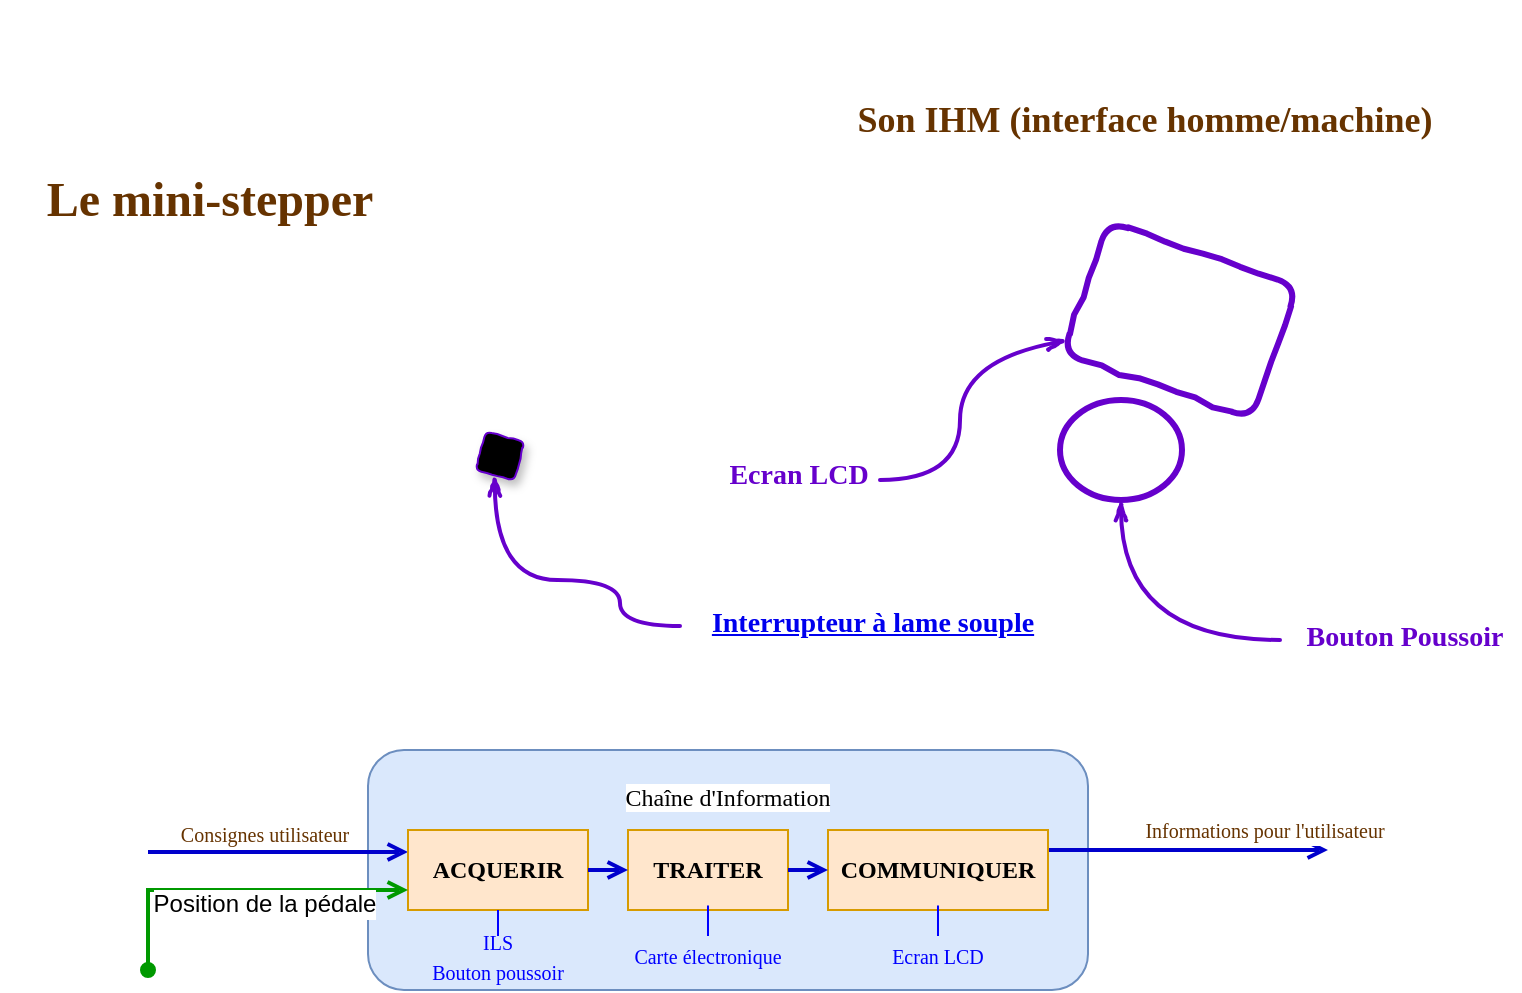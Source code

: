 <mxfile version="12.0.0" type="github" pages="8"><diagram id="dmloZyhBUzlvuq8GHC5V" name="Situation"><mxGraphModel dx="981" dy="548" grid="1" gridSize="10" guides="1" tooltips="1" connect="1" arrows="1" fold="1" page="1" pageScale="1" pageWidth="827" pageHeight="1169" math="0" shadow="0"><root><mxCell id="NGXvl5tIC7jtamY4kUeG-0"/><mxCell id="NGXvl5tIC7jtamY4kUeG-1" parent="NGXvl5tIC7jtamY4kUeG-0"/><mxCell id="NGXvl5tIC7jtamY4kUeG-2" value="" style="shape=image;verticalLabelPosition=bottom;labelBackgroundColor=#ffffff;verticalAlign=top;aspect=fixed;imageAspect=0;image=https://github.com/ericECmorlaix/ericECmorlaix.github.io/blob/master/img/Stepper.jpg?raw=true;" parent="NGXvl5tIC7jtamY4kUeG-1" vertex="1"><mxGeometry x="40" y="40" width="369" height="330" as="geometry"/></mxCell><mxCell id="NGXvl5tIC7jtamY4kUeG-3" value="" style="shape=image;verticalLabelPosition=bottom;labelBackgroundColor=#ffffff;verticalAlign=top;aspect=fixed;imageAspect=0;image=https://github.com/ericECmorlaix/ericECmorlaix.github.io/blob/master/img/Stepper-IHM.png?raw=true;" parent="NGXvl5tIC7jtamY4kUeG-1" vertex="1"><mxGeometry x="520" y="120" width="215" height="193" as="geometry"/></mxCell><mxCell id="NGXvl5tIC7jtamY4kUeG-4" value="&lt;font face=&quot;Comic Sans MS&quot; color=&quot;#663300&quot; size=&quot;1&quot;&gt;&lt;b style=&quot;font-size: 24px&quot;&gt;Le mini-stepper&lt;/b&gt;&lt;/font&gt;" style="text;html=1;strokeColor=none;fillColor=none;align=center;verticalAlign=middle;whiteSpace=wrap;rounded=0;" parent="NGXvl5tIC7jtamY4kUeG-1" vertex="1"><mxGeometry x="50" y="100" width="190" height="80" as="geometry"/></mxCell><mxCell id="NGXvl5tIC7jtamY4kUeG-5" value="&lt;font face=&quot;Comic Sans MS&quot; color=&quot;#663300&quot; size=&quot;1&quot;&gt;&lt;b style=&quot;font-size: 18px&quot;&gt;Son IHM (interface homme/machine)&lt;/b&gt;&lt;/font&gt;" style="text;html=1;strokeColor=none;fillColor=none;align=center;verticalAlign=middle;whiteSpace=wrap;rounded=0;" parent="NGXvl5tIC7jtamY4kUeG-1" vertex="1"><mxGeometry x="425" y="80" width="375" height="40" as="geometry"/></mxCell><mxCell id="NGXvl5tIC7jtamY4kUeG-6" value="" style="edgeStyle=orthogonalEdgeStyle;endArrow=openThin;html=1;entryX=0.5;entryY=1;entryDx=0;entryDy=0;strokeColor=#6600CC;strokeWidth=2;endFill=0;curved=1;startArrow=none;startFill=0;comic=1;" parent="NGXvl5tIC7jtamY4kUeG-1" target="NGXvl5tIC7jtamY4kUeG-7" edge="1"><mxGeometry width="50" height="50" relative="1" as="geometry"><mxPoint x="680" y="360" as="sourcePoint"/><mxPoint x="600" y="340" as="targetPoint"/><Array as="points"><mxPoint x="600" y="360"/></Array></mxGeometry></mxCell><mxCell id="NGXvl5tIC7jtamY4kUeG-9" value="&lt;font color=&quot;#6600cc&quot; face=&quot;Comic Sans MS&quot; style=&quot;font-size: 14px;&quot;&gt;&lt;b style=&quot;font-size: 14px;&quot;&gt;Bouton Poussoir&lt;/b&gt;&lt;/font&gt;" style="text;html=1;resizable=0;points=[];align=center;verticalAlign=middle;labelBackgroundColor=#ffffff;labelBorderColor=none;fontSize=14;" parent="NGXvl5tIC7jtamY4kUeG-6" vertex="1" connectable="0"><mxGeometry x="-0.743" y="1" relative="1" as="geometry"><mxPoint x="81" y="-3" as="offset"/></mxGeometry></mxCell><mxCell id="NGXvl5tIC7jtamY4kUeG-7" value="" style="ellipse;whiteSpace=wrap;html=1;fillColor=none;strokeColor=#6600CC;strokeWidth=3;shadow=0;" parent="NGXvl5tIC7jtamY4kUeG-1" vertex="1"><mxGeometry x="570" y="240" width="61" height="50" as="geometry"/></mxCell><mxCell id="NGXvl5tIC7jtamY4kUeG-8" value="" style="rounded=1;whiteSpace=wrap;html=1;strokeColor=#6600CC;strokeWidth=3;fillColor=none;rotation=19;comic=1;" parent="NGXvl5tIC7jtamY4kUeG-1" vertex="1"><mxGeometry x="580" y="165" width="100" height="70" as="geometry"/></mxCell><mxCell id="NGXvl5tIC7jtamY4kUeG-11" value="" style="edgeStyle=orthogonalEdgeStyle;endArrow=openThin;html=1;strokeColor=#6600CC;strokeWidth=2;endFill=0;curved=1;startArrow=none;startFill=0;comic=1;" parent="NGXvl5tIC7jtamY4kUeG-1" target="NGXvl5tIC7jtamY4kUeG-8" edge="1"><mxGeometry width="50" height="50" relative="1" as="geometry"><mxPoint x="480" y="280" as="sourcePoint"/><mxPoint x="490.429" y="349.5" as="targetPoint"/><Array as="points"><mxPoint x="520" y="280"/><mxPoint x="520" y="220"/></Array></mxGeometry></mxCell><mxCell id="NGXvl5tIC7jtamY4kUeG-12" value="&lt;font color=&quot;#6600cc&quot; face=&quot;Comic Sans MS&quot;&gt;&lt;b&gt;Ecran LCD&lt;/b&gt;&lt;/font&gt;" style="text;html=1;resizable=0;points=[];align=center;verticalAlign=middle;labelBackgroundColor=#ffffff;labelBorderColor=none;fontSize=14;" parent="NGXvl5tIC7jtamY4kUeG-11" vertex="1" connectable="0"><mxGeometry x="-0.743" y="1" relative="1" as="geometry"><mxPoint x="-61" y="-2.5" as="offset"/></mxGeometry></mxCell><mxCell id="NGXvl5tIC7jtamY4kUeG-13" value="" style="rounded=1;whiteSpace=wrap;html=1;strokeColor=#6600CC;strokeWidth=1;fillColor=#000000;fontSize=14;glass=0;comic=1;rotation=15;shadow=1;" parent="NGXvl5tIC7jtamY4kUeG-1" vertex="1"><mxGeometry x="280" y="258" width="20" height="20" as="geometry"/></mxCell><mxCell id="NGXvl5tIC7jtamY4kUeG-15" value="" style="edgeStyle=orthogonalEdgeStyle;endArrow=openThin;html=1;strokeColor=#6600CC;strokeWidth=2;endFill=0;curved=1;startArrow=none;startFill=0;comic=1;entryX=0.5;entryY=1;entryDx=0;entryDy=0;" parent="NGXvl5tIC7jtamY4kUeG-1" target="NGXvl5tIC7jtamY4kUeG-13" edge="1"><mxGeometry width="50" height="50" relative="1" as="geometry"><mxPoint x="380" y="353" as="sourcePoint"/><mxPoint x="290" y="280" as="targetPoint"/><Array as="points"><mxPoint x="350" y="353"/><mxPoint x="350" y="330"/><mxPoint x="287" y="330"/></Array></mxGeometry></mxCell><mxCell id="NGXvl5tIC7jtamY4kUeG-16" value="&lt;b style=&quot;color: rgb(102 , 0 , 204) ; font-family: &amp;#34;comic sans ms&amp;#34;&quot;&gt;&lt;a href=&quot;https://fr.wikipedia.org/wiki/Interrupteur_reed&quot;&gt;Interrupteur à lame souple&lt;/a&gt;&lt;/b&gt;" style="text;html=1;resizable=0;points=[];align=center;verticalAlign=middle;labelBackgroundColor=#ffffff;labelBorderColor=none;fontSize=14;" parent="NGXvl5tIC7jtamY4kUeG-15" vertex="1" connectable="0"><mxGeometry x="-0.743" y="1" relative="1" as="geometry"><mxPoint x="117" y="-3" as="offset"/></mxGeometry></mxCell><mxCell id="8wcLvC7o8EqQF1u09Sh9-0" value="&lt;span&gt;&lt;span style=&quot;background-color: rgb(255 , 255 , 255)&quot;&gt;Chaîne&amp;nbsp;d'Information&lt;br&gt;&lt;br&gt;&lt;br&gt;&lt;br&gt;&lt;br&gt;&lt;/span&gt;&lt;br&gt;&lt;/span&gt;" style="rounded=1;whiteSpace=wrap;html=1;strokeColor=#6c8ebf;strokeWidth=1;fillColor=#dae8fc;fontFamily=Comic Sans MS;" vertex="1" parent="NGXvl5tIC7jtamY4kUeG-1"><mxGeometry x="224" y="415" width="360" height="120" as="geometry"/></mxCell><mxCell id="8wcLvC7o8EqQF1u09Sh9-1" value="" style="endArrow=open;html=1;strokeWidth=2;fontFamily=Comic Sans MS;fontColor=#663300;entryX=0;entryY=0.5;entryDx=0;entryDy=0;endFill=0;strokeColor=#0000CC;" edge="1" parent="NGXvl5tIC7jtamY4kUeG-1"><mxGeometry width="50" height="50" relative="1" as="geometry"><mxPoint x="114" y="466" as="sourcePoint"/><mxPoint x="244" y="466" as="targetPoint"/><Array as="points"><mxPoint x="184" y="466"/></Array></mxGeometry></mxCell><mxCell id="8wcLvC7o8EqQF1u09Sh9-2" value="&lt;span style=&quot;font-size: 10px&quot;&gt;&lt;br&gt;&lt;/span&gt;" style="text;html=1;resizable=0;points=[];align=center;verticalAlign=bottom;labelBackgroundColor=#ffffff;fontFamily=Comic Sans MS;fontColor=#663300;labelPosition=center;verticalLabelPosition=top;" vertex="1" connectable="0" parent="8wcLvC7o8EqQF1u09Sh9-1"><mxGeometry x="-0.522" relative="1" as="geometry"><mxPoint x="19" y="-1" as="offset"/></mxGeometry></mxCell><mxCell id="8wcLvC7o8EqQF1u09Sh9-3" value="&lt;font style=&quot;font-size: 10px&quot;&gt;Consignes utilisateur&lt;/font&gt;" style="text;html=1;resizable=0;points=[];align=center;verticalAlign=middle;labelBackgroundColor=#ffffff;fontFamily=Comic Sans MS;fontColor=#663300;" vertex="1" connectable="0" parent="8wcLvC7o8EqQF1u09Sh9-1"><mxGeometry x="0.077" y="-6" relative="1" as="geometry"><mxPoint x="-12" y="-15" as="offset"/></mxGeometry></mxCell><mxCell id="8wcLvC7o8EqQF1u09Sh9-4" value="" style="endArrow=open;html=1;strokeWidth=2;fontFamily=Comic Sans MS;fontColor=#663300;exitX=1;exitY=0.25;exitDx=0;exitDy=0;endFill=0;strokeColor=#0000CC;" edge="1" parent="NGXvl5tIC7jtamY4kUeG-1" source="8wcLvC7o8EqQF1u09Sh9-10"><mxGeometry width="50" height="50" relative="1" as="geometry"><mxPoint x="94" y="795" as="sourcePoint"/><mxPoint x="704" y="465" as="targetPoint"/><Array as="points"><mxPoint x="684" y="465"/></Array></mxGeometry></mxCell><mxCell id="8wcLvC7o8EqQF1u09Sh9-5" value="&lt;font style=&quot;font-size: 10px&quot;&gt;Informations pour l'utilisateur&lt;/font&gt;" style="text;html=1;resizable=0;points=[];align=center;verticalAlign=middle;labelBackgroundColor=#ffffff;fontFamily=Comic Sans MS;fontColor=#663300;" vertex="1" connectable="0" parent="8wcLvC7o8EqQF1u09Sh9-4"><mxGeometry x="0.714" y="-48" relative="1" as="geometry"><mxPoint x="-12" y="-58" as="offset"/></mxGeometry></mxCell><mxCell id="8wcLvC7o8EqQF1u09Sh9-8" value="&lt;b&gt;ACQUERIR&lt;/b&gt;" style="rounded=0;whiteSpace=wrap;html=1;strokeColor=#d79b00;strokeWidth=1;fillColor=#ffe6cc;fontFamily=Comic Sans MS;" vertex="1" parent="NGXvl5tIC7jtamY4kUeG-1"><mxGeometry x="244" y="455" width="90" height="40" as="geometry"/></mxCell><mxCell id="8wcLvC7o8EqQF1u09Sh9-9" value="&lt;b&gt;TRAITER&lt;/b&gt;" style="rounded=0;whiteSpace=wrap;html=1;strokeColor=#d79b00;strokeWidth=1;fillColor=#ffe6cc;fontFamily=Comic Sans MS;" vertex="1" parent="NGXvl5tIC7jtamY4kUeG-1"><mxGeometry x="354" y="455" width="80" height="40" as="geometry"/></mxCell><mxCell id="8wcLvC7o8EqQF1u09Sh9-10" value="&lt;b&gt;COMMUNIQUER&lt;/b&gt;" style="rounded=0;whiteSpace=wrap;html=1;strokeColor=#d79b00;strokeWidth=1;fillColor=#ffe6cc;fontFamily=Comic Sans MS;" vertex="1" parent="NGXvl5tIC7jtamY4kUeG-1"><mxGeometry x="454" y="455" width="110" height="40" as="geometry"/></mxCell><mxCell id="8wcLvC7o8EqQF1u09Sh9-11" style="edgeStyle=orthogonalEdgeStyle;rounded=0;orthogonalLoop=1;jettySize=auto;html=1;exitX=0;exitY=0.75;exitDx=0;exitDy=0;startArrow=open;startFill=0;endArrow=oval;endFill=1;strokeWidth=2;fontFamily=Comic Sans MS;fontColor=#663300;labelPosition=center;verticalLabelPosition=top;align=center;verticalAlign=bottom;strokeColor=#009900;" edge="1" parent="NGXvl5tIC7jtamY4kUeG-1" source="8wcLvC7o8EqQF1u09Sh9-8"><mxGeometry relative="1" as="geometry"><mxPoint x="114" y="525" as="targetPoint"/><mxPoint x="241" y="485" as="sourcePoint"/><Array as="points"><mxPoint x="114" y="485"/><mxPoint x="114" y="525"/></Array></mxGeometry></mxCell><mxCell id="CmA7KFcBZ4zgIk578MSA-0" value="Position de la pédale" style="text;html=1;resizable=0;points=[];align=center;verticalAlign=middle;labelBackgroundColor=#ffffff;" vertex="1" connectable="0" parent="8wcLvC7o8EqQF1u09Sh9-11"><mxGeometry x="-0.447" relative="1" as="geometry"><mxPoint x="-25" y="7" as="offset"/></mxGeometry></mxCell><mxCell id="8wcLvC7o8EqQF1u09Sh9-13" value="" style="endArrow=open;html=1;strokeWidth=2;fontFamily=Comic Sans MS;fontColor=#663300;entryX=0;entryY=0.5;entryDx=0;entryDy=0;exitX=1;exitY=0.5;exitDx=0;exitDy=0;endFill=0;strokeColor=#0000CC;" edge="1" parent="NGXvl5tIC7jtamY4kUeG-1" source="8wcLvC7o8EqQF1u09Sh9-8" target="8wcLvC7o8EqQF1u09Sh9-9"><mxGeometry width="50" height="50" relative="1" as="geometry"><mxPoint x="334" y="525" as="sourcePoint"/><mxPoint x="384" y="475" as="targetPoint"/></mxGeometry></mxCell><mxCell id="8wcLvC7o8EqQF1u09Sh9-14" value="" style="endArrow=open;html=1;strokeWidth=2;fontFamily=Comic Sans MS;fontColor=#663300;entryX=0;entryY=0.5;entryDx=0;entryDy=0;exitX=1;exitY=0.5;exitDx=0;exitDy=0;endFill=0;strokeColor=#0000CC;" edge="1" parent="NGXvl5tIC7jtamY4kUeG-1"><mxGeometry width="50" height="50" relative="1" as="geometry"><mxPoint x="434" y="475" as="sourcePoint"/><mxPoint x="454" y="475" as="targetPoint"/></mxGeometry></mxCell><mxCell id="8wcLvC7o8EqQF1u09Sh9-15" value="" style="edgeStyle=orthogonalEdgeStyle;curved=1;orthogonalLoop=1;jettySize=auto;html=1;endArrow=none;endFill=0;fontColor=#0000FF;strokeColor=#0000FF;" edge="1" parent="NGXvl5tIC7jtamY4kUeG-1" source="8wcLvC7o8EqQF1u09Sh9-16" target="8wcLvC7o8EqQF1u09Sh9-8"><mxGeometry relative="1" as="geometry"/></mxCell><mxCell id="8wcLvC7o8EqQF1u09Sh9-16" value="&lt;font style=&quot;font-size: 10px&quot; color=&quot;#0000ff&quot; face=&quot;Comic Sans MS&quot;&gt;ILS&lt;br&gt;Bouton poussoir&lt;br&gt;&lt;/font&gt;" style="text;html=1;strokeColor=none;fillColor=none;align=center;verticalAlign=middle;whiteSpace=wrap;rounded=0;" vertex="1" parent="NGXvl5tIC7jtamY4kUeG-1"><mxGeometry x="244" y="508" width="90" height="20" as="geometry"/></mxCell><mxCell id="8wcLvC7o8EqQF1u09Sh9-17" value="" style="edgeStyle=orthogonalEdgeStyle;curved=1;orthogonalLoop=1;jettySize=auto;html=1;endArrow=none;endFill=0;fontColor=#0000FF;strokeColor=#0000FF;" edge="1" parent="NGXvl5tIC7jtamY4kUeG-1" source="8wcLvC7o8EqQF1u09Sh9-18"><mxGeometry relative="1" as="geometry"><mxPoint x="393.994" y="495" as="targetPoint"/></mxGeometry></mxCell><mxCell id="8wcLvC7o8EqQF1u09Sh9-18" value="&lt;font style=&quot;font-size: 10px&quot; color=&quot;#0000ff&quot; face=&quot;Comic Sans MS&quot;&gt;Carte électronique&lt;/font&gt;" style="text;html=1;strokeColor=none;fillColor=none;align=center;verticalAlign=middle;whiteSpace=wrap;rounded=0;" vertex="1" parent="NGXvl5tIC7jtamY4kUeG-1"><mxGeometry x="349" y="508" width="90" height="20" as="geometry"/></mxCell><mxCell id="8wcLvC7o8EqQF1u09Sh9-19" value="" style="edgeStyle=orthogonalEdgeStyle;curved=1;orthogonalLoop=1;jettySize=auto;html=1;endArrow=none;endFill=0;fontColor=#0000FF;strokeColor=#0000FF;" edge="1" parent="NGXvl5tIC7jtamY4kUeG-1" source="8wcLvC7o8EqQF1u09Sh9-20"><mxGeometry relative="1" as="geometry"><mxPoint x="508.994" y="495" as="targetPoint"/></mxGeometry></mxCell><mxCell id="8wcLvC7o8EqQF1u09Sh9-20" value="&lt;font color=&quot;#0000ff&quot;&gt;&lt;span style=&quot;font-size: 10px&quot;&gt;Ecran LCD&lt;/span&gt;&lt;/font&gt;" style="text;html=1;strokeColor=none;fillColor=none;align=center;verticalAlign=middle;whiteSpace=wrap;rounded=0;fontFamily=Comic Sans MS;" vertex="1" parent="NGXvl5tIC7jtamY4kUeG-1"><mxGeometry x="464" y="508" width="90" height="20" as="geometry"/></mxCell></root></mxGraphModel></diagram><diagram id="3SBMNnXg6JR-qF6ZDaZB" name="GlobaleInformation"><mxGraphModel dx="1422" dy="794" grid="1" gridSize="10" guides="1" tooltips="1" connect="1" arrows="1" fold="1" page="1" pageScale="1" pageWidth="827" pageHeight="1169" math="0" shadow="0"><root><mxCell id="eW7K32bB-L0hHGBE9-rC-0"/><mxCell id="eW7K32bB-L0hHGBE9-rC-1" parent="eW7K32bB-L0hHGBE9-rC-0"/><mxCell id="eW7K32bB-L0hHGBE9-rC-2" value="" style="rounded=0;whiteSpace=wrap;html=1;strokeColor=#663300;strokeWidth=1;fillColor=none;fontFamily=Comic Sans MS;fontColor=#663300;dashed=1;" parent="eW7K32bB-L0hHGBE9-rC-1" vertex="1"><mxGeometry x="130" y="40" width="480" height="280" as="geometry"/></mxCell><mxCell id="eW7K32bB-L0hHGBE9-rC-3" value="&lt;br&gt;&lt;span&gt;&lt;br&gt;&lt;br&gt;&lt;span style=&quot;background-color: rgb(255 , 255 , 255)&quot;&gt;&lt;br&gt;&amp;nbsp;Chaîne&amp;nbsp;d'Information&amp;nbsp;&lt;/span&gt;&lt;br&gt;&lt;/span&gt;" style="rounded=1;whiteSpace=wrap;html=1;strokeColor=#6c8ebf;strokeWidth=1;fillColor=#dae8fc;fontFamily=Comic Sans MS;" parent="eW7K32bB-L0hHGBE9-rC-1" vertex="1"><mxGeometry x="140" y="60" width="360" height="90" as="geometry"/></mxCell><mxCell id="eW7K32bB-L0hHGBE9-rC-4" value="&lt;span style=&quot;background-color: rgb(255 , 255 , 255)&quot;&gt;&amp;nbsp;Chaîne&amp;nbsp;de Puissance&amp;nbsp;&lt;/span&gt;" style="rounded=1;whiteSpace=wrap;html=1;strokeColor=#82b366;strokeWidth=1;fillColor=#d5e8d4;fontFamily=Comic Sans MS;" parent="eW7K32bB-L0hHGBE9-rC-1" vertex="1"><mxGeometry x="160" y="213" width="430" height="90" as="geometry"/></mxCell><mxCell id="eW7K32bB-L0hHGBE9-rC-5" value="" style="endArrow=open;html=1;strokeWidth=2;fontFamily=Comic Sans MS;fontColor=#663300;entryX=0;entryY=0.5;entryDx=0;entryDy=0;endFill=0;strokeColor=#0000CC;" parent="eW7K32bB-L0hHGBE9-rC-1" edge="1"><mxGeometry width="50" height="50" relative="1" as="geometry"><mxPoint x="30" y="91" as="sourcePoint"/><mxPoint x="160" y="91" as="targetPoint"/><Array as="points"><mxPoint x="100" y="91"/></Array></mxGeometry></mxCell><mxCell id="eW7K32bB-L0hHGBE9-rC-6" value="&lt;span style=&quot;font-size: 10px&quot;&gt;Données issues&lt;br&gt;d'autres systèmes&lt;br&gt;et d'interfaces H/M&lt;br&gt;&lt;/span&gt;" style="text;html=1;resizable=0;points=[];align=center;verticalAlign=bottom;labelBackgroundColor=#ffffff;fontFamily=Comic Sans MS;fontColor=#663300;labelPosition=center;verticalLabelPosition=top;" parent="eW7K32bB-L0hHGBE9-rC-5" vertex="1" connectable="0"><mxGeometry x="-0.522" relative="1" as="geometry"><mxPoint x="15.5" y="-0.5" as="offset"/></mxGeometry></mxCell><mxCell id="eW7K32bB-L0hHGBE9-rC-7" value="" style="endArrow=none;html=1;strokeWidth=2;fontFamily=Comic Sans MS;fontColor=#663300;entryX=0;entryY=0.5;entryDx=0;entryDy=0;endFill=0;exitX=0;exitY=0.5;exitDx=0;exitDy=0;startArrow=openAsync;startFill=0;strokeColor=#FF0000;" parent="eW7K32bB-L0hHGBE9-rC-1" edge="1"><mxGeometry width="50" height="50" relative="1" as="geometry"><mxPoint x="160" y="253" as="sourcePoint"/><mxPoint x="30" y="253" as="targetPoint"/></mxGeometry></mxCell><mxCell id="eW7K32bB-L0hHGBE9-rC-8" value="&lt;font style=&quot;font-size: 10px&quot;&gt;Source d'énergie&lt;/font&gt;" style="text;html=1;resizable=0;points=[];align=center;verticalAlign=bottom;labelBackgroundColor=#ffffff;fontFamily=Comic Sans MS;fontColor=#663300;labelPosition=center;verticalLabelPosition=top;" parent="eW7K32bB-L0hHGBE9-rC-7" vertex="1" connectable="0"><mxGeometry x="-0.522" relative="1" as="geometry"><mxPoint x="-56.5" y="-2" as="offset"/></mxGeometry></mxCell><mxCell id="eW7K32bB-L0hHGBE9-rC-9" value="Action" style="rounded=0;whiteSpace=wrap;html=1;strokeColor=#b85450;strokeWidth=1;fillColor=#f8cecc;fontFamily=Comic Sans MS;" parent="eW7K32bB-L0hHGBE9-rC-1" vertex="1"><mxGeometry x="622" y="223" width="60" height="60" as="geometry"/></mxCell><mxCell id="eW7K32bB-L0hHGBE9-rC-10" value="" style="shape=flexArrow;endArrow=none;html=1;strokeWidth=1;fontFamily=Comic Sans MS;fontColor=#663300;endFill=0;startArrow=block;fillColor=#fff2cc;strokeColor=#d6b656;" parent="eW7K32bB-L0hHGBE9-rC-1" source="eW7K32bB-L0hHGBE9-rC-9" edge="1"><mxGeometry width="50" height="50" relative="1" as="geometry"><mxPoint x="652" y="202.289" as="sourcePoint"/><mxPoint x="652" y="183" as="targetPoint"/></mxGeometry></mxCell><mxCell id="eW7K32bB-L0hHGBE9-rC-11" value="" style="shape=flexArrow;endArrow=none;html=1;strokeWidth=1;fontFamily=Comic Sans MS;fontColor=#663300;endFill=0;startArrow=block;fillColor=#ffe6cc;strokeColor=#d79b00;" parent="eW7K32bB-L0hHGBE9-rC-1" edge="1"><mxGeometry width="50" height="50" relative="1" as="geometry"><mxPoint x="652" y="323.0" as="sourcePoint"/><mxPoint x="652" y="283.0" as="targetPoint"/></mxGeometry></mxCell><mxCell id="eW7K32bB-L0hHGBE9-rC-12" value="Matière&lt;br&gt;d'Oeuvre&lt;br&gt;Sortante" style="text;html=1;strokeColor=none;fillColor=none;align=center;verticalAlign=middle;whiteSpace=wrap;rounded=0;fontFamily=Comic Sans MS;fontColor=#663300;" parent="eW7K32bB-L0hHGBE9-rC-1" vertex="1"><mxGeometry x="632" y="333" width="40" height="20" as="geometry"/></mxCell><mxCell id="eW7K32bB-L0hHGBE9-rC-13" value="Matière&lt;br&gt;d'Oeuvre&lt;br&gt;Entrante" style="text;html=1;fontFamily=Comic Sans MS;fontColor=#663300;" parent="eW7K32bB-L0hHGBE9-rC-1" vertex="1"><mxGeometry x="622" y="133" width="60" height="50" as="geometry"/></mxCell><mxCell id="eW7K32bB-L0hHGBE9-rC-14" value="" style="endArrow=open;html=1;strokeWidth=2;fontFamily=Comic Sans MS;fontColor=#663300;exitX=1;exitY=0.25;exitDx=0;exitDy=0;endFill=0;strokeColor=#0000CC;" parent="eW7K32bB-L0hHGBE9-rC-1" source="eW7K32bB-L0hHGBE9-rC-21" edge="1"><mxGeometry width="50" height="50" relative="1" as="geometry"><mxPoint x="10" y="420" as="sourcePoint"/><mxPoint x="720" y="90" as="targetPoint"/><Array as="points"><mxPoint x="600" y="90"/></Array></mxGeometry></mxCell><mxCell id="eW7K32bB-L0hHGBE9-rC-15" value="&lt;font style=&quot;font-size: 10px&quot;&gt;Données destinées&lt;br&gt;&amp;nbsp;à d'autres systèmes&lt;br&gt;&amp;nbsp;et aux interfaces H/M&lt;/font&gt;" style="text;html=1;resizable=0;points=[];align=center;verticalAlign=middle;labelBackgroundColor=#ffffff;fontFamily=Comic Sans MS;fontColor=#663300;" parent="eW7K32bB-L0hHGBE9-rC-14" vertex="1" connectable="0"><mxGeometry x="0.883" relative="1" as="geometry"><mxPoint x="-38.5" y="-28" as="offset"/></mxGeometry></mxCell><mxCell id="eW7K32bB-L0hHGBE9-rC-16" value="" style="endArrow=none;html=1;strokeWidth=2;fontFamily=Comic Sans MS;fontColor=#663300;endFill=0;startArrow=openAsync;startFill=0;exitX=0;exitY=0.5;exitDx=0;exitDy=0;strokeColor=#FF0000;" parent="eW7K32bB-L0hHGBE9-rC-1" source="eW7K32bB-L0hHGBE9-rC-9" edge="1"><mxGeometry width="50" height="50" relative="1" as="geometry"><mxPoint x="600" y="253" as="sourcePoint"/><mxPoint x="590" y="253" as="targetPoint"/><Array as="points"><mxPoint x="590" y="253"/></Array></mxGeometry></mxCell><mxCell id="eW7K32bB-L0hHGBE9-rC-17" style="edgeStyle=orthogonalEdgeStyle;rounded=0;orthogonalLoop=1;jettySize=auto;html=1;exitX=1;exitY=0.75;exitDx=0;exitDy=0;startArrow=oval;startFill=1;endArrow=open;endFill=0;strokeWidth=2;fontFamily=Comic Sans MS;fontColor=#663300;strokeColor=#FF8000;" parent="eW7K32bB-L0hHGBE9-rC-1" source="eW7K32bB-L0hHGBE9-rC-21" target="eW7K32bB-L0hHGBE9-rC-4" edge="1"><mxGeometry relative="1" as="geometry"><mxPoint x="315" y="210" as="targetPoint"/><Array as="points"><mxPoint x="490" y="110"/><mxPoint x="490" y="200"/><mxPoint x="315" y="200"/></Array></mxGeometry></mxCell><mxCell id="eW7K32bB-L0hHGBE9-rC-18" value="&lt;font style=&quot;font-size: 10px&quot;&gt;Ordres&lt;/font&gt;" style="text;html=1;resizable=0;points=[];align=center;verticalAlign=middle;labelBackgroundColor=#ffffff;fontFamily=Comic Sans MS;fontColor=#663300;" parent="eW7K32bB-L0hHGBE9-rC-17" vertex="1" connectable="0"><mxGeometry x="-0.193" y="-22" relative="1" as="geometry"><mxPoint x="-76.5" y="12" as="offset"/></mxGeometry></mxCell><mxCell id="eW7K32bB-L0hHGBE9-rC-19" value="&lt;b&gt;ACQUERIR&lt;/b&gt;" style="rounded=0;whiteSpace=wrap;html=1;strokeColor=#d79b00;strokeWidth=1;fillColor=#ffe6cc;fontFamily=Comic Sans MS;" parent="eW7K32bB-L0hHGBE9-rC-1" vertex="1"><mxGeometry x="160" y="80" width="90" height="40" as="geometry"/></mxCell><mxCell id="eW7K32bB-L0hHGBE9-rC-20" value="&lt;b&gt;TRAITER&lt;/b&gt;" style="rounded=0;whiteSpace=wrap;html=1;strokeColor=#d79b00;strokeWidth=1;fillColor=#ffe6cc;fontFamily=Comic Sans MS;" parent="eW7K32bB-L0hHGBE9-rC-1" vertex="1"><mxGeometry x="270" y="80" width="80" height="40" as="geometry"/></mxCell><mxCell id="eW7K32bB-L0hHGBE9-rC-21" value="&lt;b&gt;COMMUNIQUER&lt;/b&gt;" style="rounded=0;whiteSpace=wrap;html=1;strokeColor=#d79b00;strokeWidth=1;fillColor=#ffe6cc;fontFamily=Comic Sans MS;" parent="eW7K32bB-L0hHGBE9-rC-1" vertex="1"><mxGeometry x="370" y="80" width="110" height="40" as="geometry"/></mxCell><mxCell id="eW7K32bB-L0hHGBE9-rC-22" style="edgeStyle=orthogonalEdgeStyle;rounded=0;orthogonalLoop=1;jettySize=auto;html=1;exitX=0;exitY=0.75;exitDx=0;exitDy=0;startArrow=open;startFill=0;endArrow=oval;endFill=1;strokeWidth=2;fontFamily=Comic Sans MS;fontColor=#663300;labelPosition=center;verticalLabelPosition=top;align=center;verticalAlign=bottom;strokeColor=#009900;" parent="eW7K32bB-L0hHGBE9-rC-1" source="eW7K32bB-L0hHGBE9-rC-19" edge="1"><mxGeometry relative="1" as="geometry"><mxPoint x="537" y="210.333" as="targetPoint"/><mxPoint x="157" y="110" as="sourcePoint"/><Array as="points"><mxPoint x="147" y="110"/><mxPoint x="147" y="170"/><mxPoint x="537" y="170"/></Array></mxGeometry></mxCell><mxCell id="eW7K32bB-L0hHGBE9-rC-23" value="&lt;font style=&quot;font-size: 10px&quot;&gt;Données internes - Comptes rendus - Grandeurs physiques à acquérir&lt;/font&gt;" style="text;html=1;resizable=0;points=[];align=center;verticalAlign=middle;labelBackgroundColor=#ffffff;fontFamily=Comic Sans MS;fontColor=#663300;" parent="eW7K32bB-L0hHGBE9-rC-22" vertex="1" connectable="0"><mxGeometry x="-0.27" y="1" relative="1" as="geometry"><mxPoint x="55" y="-9.5" as="offset"/></mxGeometry></mxCell><mxCell id="eW7K32bB-L0hHGBE9-rC-24" value="" style="endArrow=open;html=1;strokeWidth=2;fontFamily=Comic Sans MS;fontColor=#663300;entryX=0;entryY=0.5;entryDx=0;entryDy=0;exitX=1;exitY=0.5;exitDx=0;exitDy=0;endFill=0;strokeColor=#0000CC;" parent="eW7K32bB-L0hHGBE9-rC-1" source="eW7K32bB-L0hHGBE9-rC-19" target="eW7K32bB-L0hHGBE9-rC-20" edge="1"><mxGeometry width="50" height="50" relative="1" as="geometry"><mxPoint x="250" y="150" as="sourcePoint"/><mxPoint x="300" y="100" as="targetPoint"/></mxGeometry></mxCell><mxCell id="eW7K32bB-L0hHGBE9-rC-25" value="" style="endArrow=open;html=1;strokeWidth=2;fontFamily=Comic Sans MS;fontColor=#663300;entryX=0;entryY=0.5;entryDx=0;entryDy=0;exitX=1;exitY=0.5;exitDx=0;exitDy=0;endFill=0;strokeColor=#0000CC;" parent="eW7K32bB-L0hHGBE9-rC-1" edge="1"><mxGeometry width="50" height="50" relative="1" as="geometry"><mxPoint x="350" y="100" as="sourcePoint"/><mxPoint x="370" y="100" as="targetPoint"/></mxGeometry></mxCell><mxCell id="eW7K32bB-L0hHGBE9-rC-26" value="" style="endArrow=none;html=1;strokeWidth=2;fontFamily=Comic Sans MS;fontColor=#663300;endFill=0;startArrow=openAsync;startFill=0;strokeColor=#FF0000;curved=1;" parent="eW7K32bB-L0hHGBE9-rC-1" edge="1"><mxGeometry width="50" height="50" relative="1" as="geometry"><mxPoint x="720" y="251" as="sourcePoint"/><mxPoint x="682" y="254" as="targetPoint"/><Array as="points"><mxPoint x="710" y="250"/><mxPoint x="700" y="260"/><mxPoint x="690" y="250"/><mxPoint x="682" y="254"/></Array></mxGeometry></mxCell><mxCell id="eW7K32bB-L0hHGBE9-rC-27" value="&lt;font style=&quot;font-size: 10px&quot;&gt;Pertes&lt;/font&gt;" style="text;html=1;resizable=0;points=[];align=center;verticalAlign=middle;labelBackgroundColor=#ffffff;fontFamily=Comic Sans MS;fontColor=#663300;" parent="eW7K32bB-L0hHGBE9-rC-1" vertex="1" connectable="0"><mxGeometry x="780.121" y="228.951" as="geometry"><mxPoint x="-76.5" y="12" as="offset"/></mxGeometry></mxCell></root></mxGraphModel></diagram><diagram id="qi--XuQU-E9YCU2t05Pw" name="Information"><mxGraphModel dx="1422" dy="794" grid="1" gridSize="10" guides="1" tooltips="1" connect="1" arrows="1" fold="1" page="1" pageScale="1" pageWidth="827" pageHeight="1169" math="0" shadow="0"><root><mxCell id="0"/><mxCell id="1" parent="0"/><mxCell id="AdbCaKDbIa7DNuCKpDKb-1" value="&lt;span&gt;&lt;span style=&quot;background-color: rgb(255 , 255 , 255)&quot;&gt;Chaîne&amp;nbsp;d'Information&lt;br&gt;&lt;br&gt;&lt;br&gt;&lt;br&gt;&lt;br&gt;&lt;/span&gt;&lt;br&gt;&lt;/span&gt;" style="rounded=1;whiteSpace=wrap;html=1;strokeColor=#6c8ebf;strokeWidth=1;fillColor=#dae8fc;fontFamily=Comic Sans MS;" parent="1" vertex="1"><mxGeometry x="140" y="40" width="360" height="120" as="geometry"/></mxCell><mxCell id="AdbCaKDbIa7DNuCKpDKb-2" value="" style="endArrow=open;html=1;strokeWidth=2;fontFamily=Comic Sans MS;fontColor=#663300;entryX=0;entryY=0.5;entryDx=0;entryDy=0;endFill=0;strokeColor=#0000CC;" parent="1" edge="1"><mxGeometry width="50" height="50" relative="1" as="geometry"><mxPoint x="30" y="91" as="sourcePoint"/><mxPoint x="160.0" y="91" as="targetPoint"/><Array as="points"><mxPoint x="100" y="91"/></Array></mxGeometry></mxCell><mxCell id="AdbCaKDbIa7DNuCKpDKb-3" value="&lt;span style=&quot;font-size: 10px&quot;&gt;&lt;br&gt;&lt;/span&gt;" style="text;html=1;resizable=0;points=[];align=center;verticalAlign=bottom;labelBackgroundColor=#ffffff;fontFamily=Comic Sans MS;fontColor=#663300;labelPosition=center;verticalLabelPosition=top;" parent="AdbCaKDbIa7DNuCKpDKb-2" vertex="1" connectable="0"><mxGeometry x="-0.522" relative="1" as="geometry"><mxPoint x="19" y="-1" as="offset"/></mxGeometry></mxCell><mxCell id="AdbCaKDbIa7DNuCKpDKb-4" value="&lt;font style=&quot;font-size: 10px&quot;&gt;Text&lt;/font&gt;" style="text;html=1;resizable=0;points=[];align=center;verticalAlign=middle;labelBackgroundColor=#ffffff;fontFamily=Comic Sans MS;fontColor=#663300;" parent="AdbCaKDbIa7DNuCKpDKb-2" vertex="1" connectable="0"><mxGeometry x="0.077" y="-6" relative="1" as="geometry"><mxPoint x="-6" y="-6" as="offset"/></mxGeometry></mxCell><mxCell id="AdbCaKDbIa7DNuCKpDKb-5" value="" style="endArrow=open;html=1;strokeWidth=2;fontFamily=Comic Sans MS;fontColor=#663300;exitX=1;exitY=0.25;exitDx=0;exitDy=0;endFill=0;strokeColor=#0000CC;" parent="1" source="AdbCaKDbIa7DNuCKpDKb-11" edge="1"><mxGeometry width="50" height="50" relative="1" as="geometry"><mxPoint x="10" y="420" as="sourcePoint"/><mxPoint x="620" y="90.0" as="targetPoint"/><Array as="points"><mxPoint x="600" y="90"/></Array></mxGeometry></mxCell><mxCell id="AdbCaKDbIa7DNuCKpDKb-6" value="&lt;font style=&quot;font-size: 10px&quot;&gt;Text&lt;/font&gt;" style="text;html=1;resizable=0;points=[];align=center;verticalAlign=middle;labelBackgroundColor=#ffffff;fontFamily=Comic Sans MS;fontColor=#663300;" parent="AdbCaKDbIa7DNuCKpDKb-5" vertex="1" connectable="0"><mxGeometry x="0.714" y="-48" relative="1" as="geometry"><mxPoint x="-48" y="-47" as="offset"/></mxGeometry></mxCell><mxCell id="AdbCaKDbIa7DNuCKpDKb-7" style="edgeStyle=orthogonalEdgeStyle;rounded=0;orthogonalLoop=1;jettySize=auto;html=1;exitX=1;exitY=0.75;exitDx=0;exitDy=0;startArrow=oval;startFill=1;endArrow=open;endFill=0;strokeWidth=2;fontFamily=Comic Sans MS;fontColor=#663300;strokeColor=#FF8000;" parent="1" source="AdbCaKDbIa7DNuCKpDKb-11" edge="1"><mxGeometry relative="1" as="geometry"><mxPoint x="569.862" y="149.931" as="targetPoint"/><Array as="points"><mxPoint x="570" y="110"/><mxPoint x="570" y="150"/></Array></mxGeometry></mxCell><mxCell id="AdbCaKDbIa7DNuCKpDKb-8" value="&lt;font style=&quot;font-size: 10px&quot;&gt;Text&lt;/font&gt;" style="text;html=1;resizable=0;points=[];align=center;verticalAlign=middle;labelBackgroundColor=#ffffff;fontFamily=Comic Sans MS;fontColor=#663300;" parent="AdbCaKDbIa7DNuCKpDKb-7" vertex="1" connectable="0"><mxGeometry x="0.038" y="2" relative="1" as="geometry"><mxPoint as="offset"/></mxGeometry></mxCell><mxCell id="AdbCaKDbIa7DNuCKpDKb-9" value="&lt;b&gt;ACQUERIR&lt;/b&gt;" style="rounded=0;whiteSpace=wrap;html=1;strokeColor=#d79b00;strokeWidth=1;fillColor=#ffe6cc;fontFamily=Comic Sans MS;" parent="1" vertex="1"><mxGeometry x="160" y="80" width="90" height="40" as="geometry"/></mxCell><mxCell id="AdbCaKDbIa7DNuCKpDKb-10" value="&lt;b&gt;TRAITER&lt;/b&gt;" style="rounded=0;whiteSpace=wrap;html=1;strokeColor=#d79b00;strokeWidth=1;fillColor=#ffe6cc;fontFamily=Comic Sans MS;" parent="1" vertex="1"><mxGeometry x="270" y="80" width="80" height="40" as="geometry"/></mxCell><mxCell id="AdbCaKDbIa7DNuCKpDKb-11" value="&lt;b&gt;COMMUNIQUER&lt;/b&gt;" style="rounded=0;whiteSpace=wrap;html=1;strokeColor=#d79b00;strokeWidth=1;fillColor=#ffe6cc;fontFamily=Comic Sans MS;" parent="1" vertex="1"><mxGeometry x="370" y="80" width="110" height="40" as="geometry"/></mxCell><mxCell id="AdbCaKDbIa7DNuCKpDKb-12" style="edgeStyle=orthogonalEdgeStyle;rounded=0;orthogonalLoop=1;jettySize=auto;html=1;exitX=0;exitY=0.75;exitDx=0;exitDy=0;startArrow=open;startFill=0;endArrow=oval;endFill=1;strokeWidth=2;fontFamily=Comic Sans MS;fontColor=#663300;labelPosition=center;verticalLabelPosition=top;align=center;verticalAlign=bottom;strokeColor=#009900;" parent="1" source="AdbCaKDbIa7DNuCKpDKb-9" edge="1"><mxGeometry relative="1" as="geometry"><mxPoint x="29.862" y="149.931" as="targetPoint"/><mxPoint x="157" y="110" as="sourcePoint"/><Array as="points"><mxPoint x="30" y="110"/><mxPoint x="30" y="150"/></Array></mxGeometry></mxCell><mxCell id="AdbCaKDbIa7DNuCKpDKb-13" value="&lt;font style=&quot;font-size: 10px&quot;&gt;Text&lt;/font&gt;" style="text;html=1;resizable=0;points=[];align=center;verticalAlign=middle;labelBackgroundColor=#ffffff;fontFamily=Comic Sans MS;fontColor=#663300;" parent="AdbCaKDbIa7DNuCKpDKb-12" vertex="1" connectable="0"><mxGeometry x="-0.29" y="1" relative="1" as="geometry"><mxPoint as="offset"/></mxGeometry></mxCell><mxCell id="AdbCaKDbIa7DNuCKpDKb-14" value="" style="endArrow=open;html=1;strokeWidth=2;fontFamily=Comic Sans MS;fontColor=#663300;entryX=0;entryY=0.5;entryDx=0;entryDy=0;exitX=1;exitY=0.5;exitDx=0;exitDy=0;endFill=0;strokeColor=#0000CC;" parent="1" source="AdbCaKDbIa7DNuCKpDKb-9" target="AdbCaKDbIa7DNuCKpDKb-10" edge="1"><mxGeometry width="50" height="50" relative="1" as="geometry"><mxPoint x="250" y="150" as="sourcePoint"/><mxPoint x="300" y="100" as="targetPoint"/></mxGeometry></mxCell><mxCell id="AdbCaKDbIa7DNuCKpDKb-15" value="" style="endArrow=open;html=1;strokeWidth=2;fontFamily=Comic Sans MS;fontColor=#663300;entryX=0;entryY=0.5;entryDx=0;entryDy=0;exitX=1;exitY=0.5;exitDx=0;exitDy=0;endFill=0;strokeColor=#0000CC;" parent="1" edge="1"><mxGeometry width="50" height="50" relative="1" as="geometry"><mxPoint x="350" y="100.0" as="sourcePoint"/><mxPoint x="370" y="100.0" as="targetPoint"/></mxGeometry></mxCell><mxCell id="AdbCaKDbIa7DNuCKpDKb-16" value="" style="edgeStyle=orthogonalEdgeStyle;curved=1;orthogonalLoop=1;jettySize=auto;html=1;endArrow=none;endFill=0;fontColor=#0000FF;strokeColor=#0000FF;" parent="1" source="AdbCaKDbIa7DNuCKpDKb-17" target="AdbCaKDbIa7DNuCKpDKb-9" edge="1"><mxGeometry relative="1" as="geometry"/></mxCell><mxCell id="AdbCaKDbIa7DNuCKpDKb-17" value="&lt;font style=&quot;font-size: 10px&quot; color=&quot;#0000ff&quot; face=&quot;Comic Sans MS&quot;&gt;Text&lt;/font&gt;" style="text;html=1;strokeColor=none;fillColor=none;align=center;verticalAlign=middle;whiteSpace=wrap;rounded=0;" parent="1" vertex="1"><mxGeometry x="160" y="133" width="90" height="20" as="geometry"/></mxCell><mxCell id="AdbCaKDbIa7DNuCKpDKb-18" value="" style="edgeStyle=orthogonalEdgeStyle;curved=1;orthogonalLoop=1;jettySize=auto;html=1;endArrow=none;endFill=0;fontColor=#0000FF;strokeColor=#0000FF;" parent="1" source="AdbCaKDbIa7DNuCKpDKb-19" edge="1"><mxGeometry relative="1" as="geometry"><mxPoint x="309.994" y="120" as="targetPoint"/></mxGeometry></mxCell><mxCell id="AdbCaKDbIa7DNuCKpDKb-19" value="&lt;font style=&quot;font-size: 10px&quot; color=&quot;#0000ff&quot; face=&quot;Comic Sans MS&quot;&gt;Text&lt;/font&gt;" style="text;html=1;strokeColor=none;fillColor=none;align=center;verticalAlign=middle;whiteSpace=wrap;rounded=0;" parent="1" vertex="1"><mxGeometry x="265" y="133" width="90" height="20" as="geometry"/></mxCell><mxCell id="AdbCaKDbIa7DNuCKpDKb-20" value="" style="edgeStyle=orthogonalEdgeStyle;curved=1;orthogonalLoop=1;jettySize=auto;html=1;endArrow=none;endFill=0;fontColor=#0000FF;strokeColor=#0000FF;" parent="1" source="AdbCaKDbIa7DNuCKpDKb-21" edge="1"><mxGeometry relative="1" as="geometry"><mxPoint x="424.994" y="120" as="targetPoint"/></mxGeometry></mxCell><mxCell id="AdbCaKDbIa7DNuCKpDKb-21" value="&lt;font style=&quot;font-size: 10px&quot; color=&quot;#0000ff&quot;&gt;Text&lt;/font&gt;" style="text;html=1;strokeColor=none;fillColor=none;align=center;verticalAlign=middle;whiteSpace=wrap;rounded=0;fontFamily=Comic Sans MS;" parent="1" vertex="1"><mxGeometry x="380" y="133" width="90" height="20" as="geometry"/></mxCell></root></mxGraphModel></diagram><diagram id="jS1fMt5GtnzFOiNSemMC" name="Information-Complet"><mxGraphModel dx="1406" dy="704" grid="1" gridSize="10" guides="1" tooltips="1" connect="1" arrows="1" fold="1" page="1" pageScale="1" pageWidth="827" pageHeight="1169" math="0" shadow="0"><root><mxCell id="UV7UqOBSnWmQ54RmY3YM-0"/><mxCell id="UV7UqOBSnWmQ54RmY3YM-1" parent="UV7UqOBSnWmQ54RmY3YM-0"/><mxCell id="UV7UqOBSnWmQ54RmY3YM-2" value="&lt;span&gt;&lt;span style=&quot;background-color: rgb(255 , 255 , 255)&quot;&gt;Chaîne&amp;nbsp;d'Information du Stepper&lt;br&gt;&lt;br&gt;&lt;br&gt;&lt;br&gt;&lt;br&gt;&lt;/span&gt;&lt;br&gt;&lt;/span&gt;" style="rounded=1;whiteSpace=wrap;html=1;strokeColor=#6c8ebf;strokeWidth=1;fillColor=#dae8fc;fontFamily=Comic Sans MS;" parent="UV7UqOBSnWmQ54RmY3YM-1" vertex="1"><mxGeometry x="140" y="40" width="360" height="120" as="geometry"/></mxCell><mxCell id="UV7UqOBSnWmQ54RmY3YM-3" value="" style="endArrow=open;html=1;strokeWidth=2;fontFamily=Comic Sans MS;fontColor=#663300;entryX=0;entryY=0.5;entryDx=0;entryDy=0;endFill=0;strokeColor=#0000CC;" parent="UV7UqOBSnWmQ54RmY3YM-1" edge="1"><mxGeometry width="50" height="50" relative="1" as="geometry"><mxPoint x="30" y="91" as="sourcePoint"/><mxPoint x="160.0" y="91" as="targetPoint"/><Array as="points"><mxPoint x="100" y="91"/></Array></mxGeometry></mxCell><mxCell id="UV7UqOBSnWmQ54RmY3YM-4" value="&lt;span style=&quot;font-size: 10px&quot;&gt;&lt;br&gt;&lt;/span&gt;" style="text;html=1;resizable=0;points=[];align=center;verticalAlign=bottom;labelBackgroundColor=#ffffff;fontFamily=Comic Sans MS;fontColor=#663300;labelPosition=center;verticalLabelPosition=top;" parent="UV7UqOBSnWmQ54RmY3YM-3" vertex="1" connectable="0"><mxGeometry x="-0.522" relative="1" as="geometry"><mxPoint x="19" y="-1" as="offset"/></mxGeometry></mxCell><mxCell id="UV7UqOBSnWmQ54RmY3YM-5" value="&lt;font style=&quot;font-size: 10px&quot;&gt;Consignes de l'utilisateur&lt;/font&gt;" style="text;html=1;resizable=0;points=[];align=center;verticalAlign=middle;labelBackgroundColor=#ffffff;fontFamily=Comic Sans MS;fontColor=#663300;" parent="UV7UqOBSnWmQ54RmY3YM-3" vertex="1" connectable="0"><mxGeometry x="0.077" y="-6" relative="1" as="geometry"><mxPoint x="-21" y="-16" as="offset"/></mxGeometry></mxCell><mxCell id="UV7UqOBSnWmQ54RmY3YM-6" value="" style="endArrow=open;html=1;strokeWidth=2;fontFamily=Comic Sans MS;fontColor=#663300;exitX=1;exitY=0.25;exitDx=0;exitDy=0;endFill=0;strokeColor=#0000CC;" parent="UV7UqOBSnWmQ54RmY3YM-1" source="UV7UqOBSnWmQ54RmY3YM-10" edge="1"><mxGeometry width="50" height="50" relative="1" as="geometry"><mxPoint x="10" y="420" as="sourcePoint"/><mxPoint x="620" y="90.0" as="targetPoint"/><Array as="points"><mxPoint x="600" y="90"/></Array></mxGeometry></mxCell><mxCell id="UV7UqOBSnWmQ54RmY3YM-7" value="&lt;font style=&quot;font-size: 10px&quot;&gt;Affichages pour l'utilisateur&lt;br&gt;&lt;/font&gt;" style="text;html=1;resizable=0;points=[];align=center;verticalAlign=middle;labelBackgroundColor=#ffffff;fontFamily=Comic Sans MS;fontColor=#663300;" parent="UV7UqOBSnWmQ54RmY3YM-6" vertex="1" connectable="0"><mxGeometry x="0.714" y="-48" relative="1" as="geometry"><mxPoint x="-29" y="-61" as="offset"/></mxGeometry></mxCell><mxCell id="UV7UqOBSnWmQ54RmY3YM-8" value="&lt;b&gt;ACQUERIR&lt;/b&gt;" style="rounded=0;whiteSpace=wrap;html=1;strokeColor=#d79b00;strokeWidth=1;fillColor=#ffe6cc;fontFamily=Comic Sans MS;" parent="UV7UqOBSnWmQ54RmY3YM-1" vertex="1"><mxGeometry x="160" y="80" width="90" height="40" as="geometry"/></mxCell><mxCell id="UV7UqOBSnWmQ54RmY3YM-9" value="&lt;b&gt;TRAITER&lt;/b&gt;" style="rounded=0;whiteSpace=wrap;html=1;strokeColor=#d79b00;strokeWidth=1;fillColor=#ffe6cc;fontFamily=Comic Sans MS;" parent="UV7UqOBSnWmQ54RmY3YM-1" vertex="1"><mxGeometry x="270" y="80" width="80" height="40" as="geometry"/></mxCell><mxCell id="UV7UqOBSnWmQ54RmY3YM-10" value="&lt;b&gt;COMMUNIQUER&lt;/b&gt;" style="rounded=0;whiteSpace=wrap;html=1;strokeColor=#d79b00;strokeWidth=1;fillColor=#ffe6cc;fontFamily=Comic Sans MS;" parent="UV7UqOBSnWmQ54RmY3YM-1" vertex="1"><mxGeometry x="370" y="80" width="110" height="40" as="geometry"/></mxCell><mxCell id="UV7UqOBSnWmQ54RmY3YM-11" style="edgeStyle=orthogonalEdgeStyle;rounded=0;orthogonalLoop=1;jettySize=auto;html=1;exitX=0;exitY=0.75;exitDx=0;exitDy=0;startArrow=open;startFill=0;endArrow=oval;endFill=1;strokeWidth=2;fontFamily=Comic Sans MS;fontColor=#663300;labelPosition=center;verticalLabelPosition=top;align=center;verticalAlign=bottom;strokeColor=#009900;" parent="UV7UqOBSnWmQ54RmY3YM-1" source="UV7UqOBSnWmQ54RmY3YM-8" edge="1"><mxGeometry relative="1" as="geometry"><mxPoint x="20.207" y="149.931" as="targetPoint"/><mxPoint x="157" y="110" as="sourcePoint"/><Array as="points"><mxPoint x="20" y="110"/><mxPoint x="20" y="150"/></Array></mxGeometry></mxCell><mxCell id="UV7UqOBSnWmQ54RmY3YM-12" value="&lt;font style=&quot;font-size: 10px&quot;&gt;Pédale en position basse&lt;/font&gt;" style="text;html=1;resizable=0;points=[];align=center;verticalAlign=middle;labelBackgroundColor=#ffffff;fontFamily=Comic Sans MS;fontColor=#663300;" parent="UV7UqOBSnWmQ54RmY3YM-11" vertex="1" connectable="0"><mxGeometry x="-0.29" y="1" relative="1" as="geometry"><mxPoint x="-18" y="7" as="offset"/></mxGeometry></mxCell><mxCell id="UV7UqOBSnWmQ54RmY3YM-13" value="" style="endArrow=open;html=1;strokeWidth=2;fontFamily=Comic Sans MS;fontColor=#663300;entryX=0;entryY=0.5;entryDx=0;entryDy=0;exitX=1;exitY=0.5;exitDx=0;exitDy=0;endFill=0;strokeColor=#0000CC;" parent="UV7UqOBSnWmQ54RmY3YM-1" source="UV7UqOBSnWmQ54RmY3YM-8" target="UV7UqOBSnWmQ54RmY3YM-9" edge="1"><mxGeometry width="50" height="50" relative="1" as="geometry"><mxPoint x="250" y="150" as="sourcePoint"/><mxPoint x="300" y="100" as="targetPoint"/></mxGeometry></mxCell><mxCell id="UV7UqOBSnWmQ54RmY3YM-14" value="" style="endArrow=open;html=1;strokeWidth=2;fontFamily=Comic Sans MS;fontColor=#663300;entryX=0;entryY=0.5;entryDx=0;entryDy=0;exitX=1;exitY=0.5;exitDx=0;exitDy=0;endFill=0;strokeColor=#0000CC;" parent="UV7UqOBSnWmQ54RmY3YM-1" edge="1"><mxGeometry width="50" height="50" relative="1" as="geometry"><mxPoint x="350" y="100.0" as="sourcePoint"/><mxPoint x="370" y="100.0" as="targetPoint"/></mxGeometry></mxCell><mxCell id="UV7UqOBSnWmQ54RmY3YM-15" value="" style="edgeStyle=orthogonalEdgeStyle;curved=1;orthogonalLoop=1;jettySize=auto;html=1;endArrow=none;endFill=0;fontColor=#0000FF;strokeColor=#0000FF;" parent="UV7UqOBSnWmQ54RmY3YM-1" source="UV7UqOBSnWmQ54RmY3YM-16" target="UV7UqOBSnWmQ54RmY3YM-8" edge="1"><mxGeometry relative="1" as="geometry"/></mxCell><mxCell id="UV7UqOBSnWmQ54RmY3YM-16" value="&lt;font style=&quot;font-size: 10px&quot; color=&quot;#0000ff&quot; face=&quot;Comic Sans MS&quot;&gt;- Bouton Poussoir&lt;br&gt;- I.L.S.&lt;/font&gt;" style="text;html=1;strokeColor=none;fillColor=none;align=center;verticalAlign=middle;whiteSpace=wrap;rounded=0;" parent="UV7UqOBSnWmQ54RmY3YM-1" vertex="1"><mxGeometry x="160" y="133" width="90" height="20" as="geometry"/></mxCell><mxCell id="UV7UqOBSnWmQ54RmY3YM-17" value="" style="edgeStyle=orthogonalEdgeStyle;curved=1;orthogonalLoop=1;jettySize=auto;html=1;endArrow=none;endFill=0;fontColor=#0000FF;strokeColor=#0000FF;" parent="UV7UqOBSnWmQ54RmY3YM-1" source="UV7UqOBSnWmQ54RmY3YM-18" edge="1"><mxGeometry relative="1" as="geometry"><mxPoint x="309.994" y="120" as="targetPoint"/></mxGeometry></mxCell><mxCell id="UV7UqOBSnWmQ54RmY3YM-18" value="&lt;font style=&quot;font-size: 10px&quot; color=&quot;#0000ff&quot; face=&quot;Comic Sans MS&quot;&gt;Carte électronique&lt;/font&gt;" style="text;html=1;strokeColor=none;fillColor=none;align=center;verticalAlign=middle;whiteSpace=wrap;rounded=0;" parent="UV7UqOBSnWmQ54RmY3YM-1" vertex="1"><mxGeometry x="265" y="133" width="90" height="20" as="geometry"/></mxCell><mxCell id="UV7UqOBSnWmQ54RmY3YM-19" value="" style="edgeStyle=orthogonalEdgeStyle;curved=1;orthogonalLoop=1;jettySize=auto;html=1;endArrow=none;endFill=0;fontColor=#0000FF;strokeColor=#0000FF;" parent="UV7UqOBSnWmQ54RmY3YM-1" source="UV7UqOBSnWmQ54RmY3YM-20" edge="1"><mxGeometry relative="1" as="geometry"><mxPoint x="424.994" y="120" as="targetPoint"/></mxGeometry></mxCell><mxCell id="UV7UqOBSnWmQ54RmY3YM-20" value="&lt;font style=&quot;font-size: 10px&quot; color=&quot;#0000ff&quot;&gt;Ecran L.C.D.&lt;/font&gt;" style="text;html=1;strokeColor=none;fillColor=none;align=center;verticalAlign=middle;whiteSpace=wrap;rounded=0;fontFamily=Comic Sans MS;" parent="UV7UqOBSnWmQ54RmY3YM-1" vertex="1"><mxGeometry x="380" y="133" width="90" height="20" as="geometry"/></mxCell></root></mxGraphModel></diagram><diagram id="8ky5Q_lGWI06djqu7fzs" name="ConversionBinaire1"><mxGraphModel dx="970" dy="486" grid="1" gridSize="10" guides="1" tooltips="1" connect="1" arrows="1" fold="1" page="1" pageScale="1" pageWidth="827" pageHeight="1169" math="0" shadow="0"><root><mxCell id="FMzNFHVajiBgVNfxtmz0-0"/><mxCell id="FMzNFHVajiBgVNfxtmz0-1" parent="FMzNFHVajiBgVNfxtmz0-0"/><mxCell id="jCIBqHVGBGzfLbiTEOqy-1" value="&lt;p style=&quot;line-height: 100%&quot;&gt;&lt;/p&gt;&lt;table cellpadding=&quot;20&quot; border=&quot;1&quot; style=&quot;border: 1px solid rgb(102 , 51 , 0) ; border-collapse: collapse&quot; align=&quot;center&quot;&gt;&lt;tbody style=&quot;font-size: 16px&quot;&gt;&lt;tr&gt;&lt;td&gt;&lt;font face=&quot;Comic Sans MS&quot;&gt;&lt;b&gt;128&lt;/b&gt;&lt;/font&gt;&lt;/td&gt;&lt;td style=&quot;border-collapse: collapse&quot;&gt;&lt;font face=&quot;Comic Sans MS&quot;&gt;&lt;b&gt;64&lt;br&gt;&lt;/b&gt;&lt;/font&gt;&lt;/td&gt;&lt;td&gt;&lt;font face=&quot;Comic Sans MS&quot;&gt;&lt;b&gt;32&lt;/b&gt;&lt;/font&gt;&lt;/td&gt;&lt;td&gt;&lt;font face=&quot;Comic Sans MS&quot;&gt;&lt;b&gt;16&lt;/b&gt;&lt;/font&gt;&lt;/td&gt;&lt;td&gt;&lt;font face=&quot;Comic Sans MS&quot;&gt;&lt;b&gt;8&lt;/b&gt;&lt;/font&gt;&lt;/td&gt;&lt;td&gt;&lt;font face=&quot;Comic Sans MS&quot;&gt;&lt;b&gt;4&lt;/b&gt;&lt;/font&gt;&lt;/td&gt;&lt;td&gt;&lt;font face=&quot;Comic Sans MS&quot;&gt;&lt;b&gt;2&lt;/b&gt;&lt;/font&gt;&lt;/td&gt;&lt;td&gt;&lt;font face=&quot;Comic Sans MS&quot;&gt;&lt;b&gt;1&lt;/b&gt;&lt;/font&gt;&lt;/td&gt;&lt;/tr&gt;&lt;tr&gt;&lt;td&gt;&lt;font face=&quot;Comic Sans MS&quot;&gt;&lt;b&gt;0&lt;/b&gt;&lt;/font&gt;&lt;/td&gt;&lt;td&gt;&lt;font face=&quot;Comic Sans MS&quot;&gt;&lt;b&gt;1&lt;/b&gt;&lt;/font&gt;&lt;/td&gt;&lt;td&gt;&lt;font face=&quot;Comic Sans MS&quot;&gt;&lt;b&gt;0&lt;/b&gt;&lt;/font&gt;&lt;/td&gt;&lt;td&gt;&lt;font face=&quot;Comic Sans MS&quot;&gt;&lt;b&gt;1&lt;/b&gt;&lt;/font&gt;&lt;/td&gt;&lt;td&gt;&lt;font face=&quot;Comic Sans MS&quot;&gt;&lt;b&gt;1&lt;/b&gt;&lt;/font&gt;&lt;/td&gt;&lt;td&gt;&lt;font face=&quot;Comic Sans MS&quot;&gt;&lt;b&gt;0&lt;/b&gt;&lt;/font&gt;&lt;/td&gt;&lt;td&gt;&lt;font face=&quot;Comic Sans MS&quot;&gt;&lt;b&gt;1&lt;/b&gt;&lt;/font&gt;&lt;/td&gt;&lt;td&gt;&lt;font face=&quot;Comic Sans MS&quot;&gt;&lt;b&gt;1&lt;/b&gt;&lt;/font&gt;&lt;/td&gt;&lt;/tr&gt;&lt;/tbody&gt;&lt;/table&gt;&lt;p&gt;&lt;/p&gt;" style="text;html=1;strokeColor=none;fillColor=none;align=center;verticalAlign=middle;whiteSpace=wrap;rounded=0;spacing=0;" vertex="1" parent="FMzNFHVajiBgVNfxtmz0-1"><mxGeometry x="120" y="50" width="460" height="190" as="geometry"/></mxCell></root></mxGraphModel></diagram><diagram id="ltOMtJjlVkwliACwo2tz" name="ConversionBinaire2"><mxGraphModel dx="1172" dy="587" grid="1" gridSize="10" guides="1" tooltips="1" connect="1" arrows="1" fold="1" page="1" pageScale="1" pageWidth="827" pageHeight="1169" math="0" shadow="0"><root><mxCell id="ADym2NU2hN_E-45iuFKA-0"/><mxCell id="ADym2NU2hN_E-45iuFKA-1" parent="ADym2NU2hN_E-45iuFKA-0"/><mxCell id="LJZ-INQf2kFEpLxQPsJ8-9" value="" style="group" vertex="1" connectable="0" parent="ADym2NU2hN_E-45iuFKA-1"><mxGeometry x="159.5" y="80" width="80.5" height="80" as="geometry"/></mxCell><mxCell id="LJZ-INQf2kFEpLxQPsJ8-3" value="&lt;font style=&quot;font-size: 16px&quot; face=&quot;Comic Sans MS&quot;&gt;&lt;b&gt;91&lt;/b&gt;&lt;/font&gt;" style="text;html=1;strokeColor=none;fillColor=none;align=center;verticalAlign=middle;whiteSpace=wrap;rounded=0;" vertex="1" parent="LJZ-INQf2kFEpLxQPsJ8-9"><mxGeometry x="0.5" width="40" height="40" as="geometry"/></mxCell><mxCell id="LJZ-INQf2kFEpLxQPsJ8-0" value="" style="line;strokeWidth=2;direction=south;html=1;" vertex="1" parent="LJZ-INQf2kFEpLxQPsJ8-9"><mxGeometry x="35" width="10" height="80" as="geometry"/></mxCell><mxCell id="LJZ-INQf2kFEpLxQPsJ8-1" value="" style="line;strokeWidth=2;html=1;" vertex="1" parent="LJZ-INQf2kFEpLxQPsJ8-9"><mxGeometry x="40" y="34" width="40" height="10" as="geometry"/></mxCell><mxCell id="LJZ-INQf2kFEpLxQPsJ8-6" value="&lt;font style=&quot;font-size: 16px&quot; face=&quot;Comic Sans MS&quot;&gt;&lt;b&gt;2&lt;/b&gt;&lt;/font&gt;" style="text;html=1;strokeColor=none;fillColor=none;align=center;verticalAlign=middle;whiteSpace=wrap;rounded=0;" vertex="1" parent="LJZ-INQf2kFEpLxQPsJ8-9"><mxGeometry x="40.5" width="40" height="40" as="geometry"/></mxCell><mxCell id="LJZ-INQf2kFEpLxQPsJ8-7" value="&lt;font style=&quot;font-size: 16px&quot; face=&quot;Comic Sans MS&quot;&gt;&lt;b&gt;1&lt;/b&gt;&lt;/font&gt;" style="text;html=1;strokeColor=none;fillColor=none;align=center;verticalAlign=middle;whiteSpace=wrap;rounded=0;" vertex="1" parent="LJZ-INQf2kFEpLxQPsJ8-9"><mxGeometry y="39" width="40" height="40" as="geometry"/></mxCell><mxCell id="LJZ-INQf2kFEpLxQPsJ8-8" value="&lt;font style=&quot;font-size: 16px&quot; face=&quot;Comic Sans MS&quot;&gt;&lt;b&gt;45&lt;/b&gt;&lt;/font&gt;" style="text;html=1;strokeColor=none;fillColor=none;align=center;verticalAlign=middle;whiteSpace=wrap;rounded=0;" vertex="1" parent="LJZ-INQf2kFEpLxQPsJ8-9"><mxGeometry x="40.5" y="39" width="40" height="40" as="geometry"/></mxCell><mxCell id="LJZ-INQf2kFEpLxQPsJ8-55" value="" style="rounded=1;whiteSpace=wrap;html=1;fillColor=none;strokeColor=#6600CC;comic=1;strokeWidth=2;shadow=1;" vertex="1" parent="LJZ-INQf2kFEpLxQPsJ8-9"><mxGeometry x="5" y="44.5" width="30" height="31" as="geometry"/></mxCell><mxCell id="LJZ-INQf2kFEpLxQPsJ8-18" value="" style="group" vertex="1" connectable="0" parent="ADym2NU2hN_E-45iuFKA-1"><mxGeometry x="199" y="120" width="80.5" height="80" as="geometry"/></mxCell><mxCell id="LJZ-INQf2kFEpLxQPsJ8-12" value="" style="line;strokeWidth=2;direction=south;html=1;" vertex="1" parent="LJZ-INQf2kFEpLxQPsJ8-18"><mxGeometry x="35" width="10" height="80" as="geometry"/></mxCell><mxCell id="LJZ-INQf2kFEpLxQPsJ8-13" value="" style="line;strokeWidth=2;html=1;" vertex="1" parent="LJZ-INQf2kFEpLxQPsJ8-18"><mxGeometry x="40" y="34" width="40" height="10" as="geometry"/></mxCell><mxCell id="LJZ-INQf2kFEpLxQPsJ8-14" value="&lt;font style=&quot;font-size: 16px&quot; face=&quot;Comic Sans MS&quot;&gt;&lt;b&gt;2&lt;/b&gt;&lt;/font&gt;" style="text;html=1;strokeColor=none;fillColor=none;align=center;verticalAlign=middle;whiteSpace=wrap;rounded=0;" vertex="1" parent="LJZ-INQf2kFEpLxQPsJ8-18"><mxGeometry x="40.5" width="40" height="40" as="geometry"/></mxCell><mxCell id="LJZ-INQf2kFEpLxQPsJ8-15" value="&lt;font style=&quot;font-size: 16px&quot; face=&quot;Comic Sans MS&quot;&gt;&lt;b&gt;1&lt;/b&gt;&lt;/font&gt;" style="text;html=1;strokeColor=none;fillColor=none;align=center;verticalAlign=middle;whiteSpace=wrap;rounded=0;" vertex="1" parent="LJZ-INQf2kFEpLxQPsJ8-18"><mxGeometry y="39" width="40" height="40" as="geometry"/></mxCell><mxCell id="LJZ-INQf2kFEpLxQPsJ8-16" value="&lt;font style=&quot;font-size: 16px&quot; face=&quot;Comic Sans MS&quot;&gt;&lt;b&gt;22&lt;/b&gt;&lt;/font&gt;" style="text;html=1;strokeColor=none;fillColor=none;align=center;verticalAlign=middle;whiteSpace=wrap;rounded=0;" vertex="1" parent="LJZ-INQf2kFEpLxQPsJ8-18"><mxGeometry x="40.5" y="39" width="40" height="40" as="geometry"/></mxCell><mxCell id="LJZ-INQf2kFEpLxQPsJ8-54" value="" style="rounded=1;whiteSpace=wrap;html=1;fillColor=none;strokeColor=#6600CC;comic=1;strokeWidth=2;shadow=1;" vertex="1" parent="LJZ-INQf2kFEpLxQPsJ8-18"><mxGeometry x="5" y="44" width="30" height="31" as="geometry"/></mxCell><mxCell id="LJZ-INQf2kFEpLxQPsJ8-27" value="" style="group" vertex="1" connectable="0" parent="ADym2NU2hN_E-45iuFKA-1"><mxGeometry x="320.5" y="237" width="80.5" height="80" as="geometry"/></mxCell><mxCell id="LJZ-INQf2kFEpLxQPsJ8-21" value="" style="line;strokeWidth=2;direction=south;html=1;" vertex="1" parent="LJZ-INQf2kFEpLxQPsJ8-27"><mxGeometry x="35" width="10" height="80" as="geometry"/></mxCell><mxCell id="LJZ-INQf2kFEpLxQPsJ8-22" value="" style="line;strokeWidth=2;html=1;" vertex="1" parent="LJZ-INQf2kFEpLxQPsJ8-27"><mxGeometry x="40" y="34" width="40" height="10" as="geometry"/></mxCell><mxCell id="LJZ-INQf2kFEpLxQPsJ8-23" value="&lt;font style=&quot;font-size: 16px&quot; face=&quot;Comic Sans MS&quot;&gt;&lt;b&gt;2&lt;/b&gt;&lt;/font&gt;" style="text;html=1;strokeColor=none;fillColor=none;align=center;verticalAlign=middle;whiteSpace=wrap;rounded=0;" vertex="1" parent="LJZ-INQf2kFEpLxQPsJ8-27"><mxGeometry x="40.5" width="40" height="40" as="geometry"/></mxCell><mxCell id="LJZ-INQf2kFEpLxQPsJ8-24" value="&lt;font style=&quot;font-size: 16px&quot; face=&quot;Comic Sans MS&quot;&gt;&lt;b&gt;1&lt;/b&gt;&lt;/font&gt;" style="text;html=1;strokeColor=none;fillColor=none;align=center;verticalAlign=middle;whiteSpace=wrap;rounded=0;" vertex="1" parent="LJZ-INQf2kFEpLxQPsJ8-27"><mxGeometry y="39" width="40" height="40" as="geometry"/></mxCell><mxCell id="LJZ-INQf2kFEpLxQPsJ8-25" value="&lt;font style=&quot;font-size: 16px&quot; face=&quot;Comic Sans MS&quot;&gt;&lt;b&gt;2&lt;/b&gt;&lt;/font&gt;" style="text;html=1;strokeColor=none;fillColor=none;align=center;verticalAlign=middle;whiteSpace=wrap;rounded=0;" vertex="1" parent="LJZ-INQf2kFEpLxQPsJ8-27"><mxGeometry x="40.5" y="39" width="40" height="40" as="geometry"/></mxCell><mxCell id="LJZ-INQf2kFEpLxQPsJ8-51" value="" style="rounded=1;whiteSpace=wrap;html=1;fillColor=none;strokeColor=#6600CC;comic=1;strokeWidth=2;shadow=1;" vertex="1" parent="LJZ-INQf2kFEpLxQPsJ8-27"><mxGeometry x="5" y="45" width="30" height="31" as="geometry"/></mxCell><mxCell id="LJZ-INQf2kFEpLxQPsJ8-28" value="" style="group" vertex="1" connectable="0" parent="ADym2NU2hN_E-45iuFKA-1"><mxGeometry x="239.5" y="159" width="80.5" height="80" as="geometry"/></mxCell><mxCell id="LJZ-INQf2kFEpLxQPsJ8-29" value="" style="line;strokeWidth=2;direction=south;html=1;" vertex="1" parent="LJZ-INQf2kFEpLxQPsJ8-28"><mxGeometry x="35" width="10" height="80" as="geometry"/></mxCell><mxCell id="LJZ-INQf2kFEpLxQPsJ8-30" value="" style="line;strokeWidth=2;html=1;" vertex="1" parent="LJZ-INQf2kFEpLxQPsJ8-28"><mxGeometry x="40" y="34" width="40" height="10" as="geometry"/></mxCell><mxCell id="LJZ-INQf2kFEpLxQPsJ8-31" value="&lt;font style=&quot;font-size: 16px&quot; face=&quot;Comic Sans MS&quot;&gt;&lt;b&gt;2&lt;/b&gt;&lt;/font&gt;" style="text;html=1;strokeColor=none;fillColor=none;align=center;verticalAlign=middle;whiteSpace=wrap;rounded=0;" vertex="1" parent="LJZ-INQf2kFEpLxQPsJ8-28"><mxGeometry x="40.5" width="40" height="40" as="geometry"/></mxCell><mxCell id="LJZ-INQf2kFEpLxQPsJ8-32" value="&lt;font style=&quot;font-size: 16px&quot; face=&quot;Comic Sans MS&quot;&gt;&lt;b&gt;0&lt;/b&gt;&lt;/font&gt;" style="text;html=1;strokeColor=none;fillColor=none;align=center;verticalAlign=middle;whiteSpace=wrap;rounded=0;" vertex="1" parent="LJZ-INQf2kFEpLxQPsJ8-28"><mxGeometry y="39" width="40" height="40" as="geometry"/></mxCell><mxCell id="LJZ-INQf2kFEpLxQPsJ8-33" value="&lt;font style=&quot;font-size: 16px&quot; face=&quot;Comic Sans MS&quot;&gt;&lt;b&gt;11&lt;/b&gt;&lt;/font&gt;" style="text;html=1;strokeColor=none;fillColor=none;align=center;verticalAlign=middle;whiteSpace=wrap;rounded=0;" vertex="1" parent="LJZ-INQf2kFEpLxQPsJ8-28"><mxGeometry x="40.5" y="39" width="40" height="40" as="geometry"/></mxCell><mxCell id="LJZ-INQf2kFEpLxQPsJ8-53" value="" style="rounded=1;whiteSpace=wrap;html=1;fillColor=none;strokeColor=#6600CC;comic=1;strokeWidth=2;shadow=1;" vertex="1" parent="LJZ-INQf2kFEpLxQPsJ8-28"><mxGeometry x="4.5" y="44.5" width="30" height="31" as="geometry"/></mxCell><mxCell id="LJZ-INQf2kFEpLxQPsJ8-34" value="" style="group" vertex="1" connectable="0" parent="ADym2NU2hN_E-45iuFKA-1"><mxGeometry x="280" y="198" width="80.5" height="80" as="geometry"/></mxCell><mxCell id="LJZ-INQf2kFEpLxQPsJ8-35" value="" style="line;strokeWidth=2;direction=south;html=1;" vertex="1" parent="LJZ-INQf2kFEpLxQPsJ8-34"><mxGeometry x="35" width="10" height="80" as="geometry"/></mxCell><mxCell id="LJZ-INQf2kFEpLxQPsJ8-36" value="" style="line;strokeWidth=2;html=1;" vertex="1" parent="LJZ-INQf2kFEpLxQPsJ8-34"><mxGeometry x="40" y="34" width="40" height="10" as="geometry"/></mxCell><mxCell id="LJZ-INQf2kFEpLxQPsJ8-37" value="&lt;font style=&quot;font-size: 16px&quot; face=&quot;Comic Sans MS&quot;&gt;&lt;b&gt;2&lt;/b&gt;&lt;/font&gt;" style="text;html=1;strokeColor=none;fillColor=none;align=center;verticalAlign=middle;whiteSpace=wrap;rounded=0;" vertex="1" parent="LJZ-INQf2kFEpLxQPsJ8-34"><mxGeometry x="40.5" width="40" height="40" as="geometry"/></mxCell><mxCell id="LJZ-INQf2kFEpLxQPsJ8-38" value="&lt;font style=&quot;font-size: 16px&quot; face=&quot;Comic Sans MS&quot;&gt;&lt;b&gt;1&lt;/b&gt;&lt;/font&gt;" style="text;html=1;strokeColor=none;fillColor=none;align=center;verticalAlign=middle;whiteSpace=wrap;rounded=0;" vertex="1" parent="LJZ-INQf2kFEpLxQPsJ8-34"><mxGeometry y="39" width="40" height="40" as="geometry"/></mxCell><mxCell id="LJZ-INQf2kFEpLxQPsJ8-39" value="&lt;font style=&quot;font-size: 16px&quot; face=&quot;Comic Sans MS&quot;&gt;&lt;b&gt;5&lt;/b&gt;&lt;/font&gt;" style="text;html=1;strokeColor=none;fillColor=none;align=center;verticalAlign=middle;whiteSpace=wrap;rounded=0;" vertex="1" parent="LJZ-INQf2kFEpLxQPsJ8-34"><mxGeometry x="40.5" y="39" width="40" height="40" as="geometry"/></mxCell><mxCell id="LJZ-INQf2kFEpLxQPsJ8-52" value="" style="rounded=1;whiteSpace=wrap;html=1;fillColor=none;strokeColor=#6600CC;comic=1;strokeWidth=2;shadow=1;" vertex="1" parent="LJZ-INQf2kFEpLxQPsJ8-34"><mxGeometry x="4.5" y="45" width="30" height="31" as="geometry"/></mxCell><mxCell id="LJZ-INQf2kFEpLxQPsJ8-41" value="" style="group" vertex="1" connectable="0" parent="ADym2NU2hN_E-45iuFKA-1"><mxGeometry x="360.5" y="277" width="82.5" height="84" as="geometry"/></mxCell><mxCell id="LJZ-INQf2kFEpLxQPsJ8-42" value="" style="line;strokeWidth=2;direction=south;html=1;" vertex="1" parent="LJZ-INQf2kFEpLxQPsJ8-41"><mxGeometry x="35" width="10" height="80" as="geometry"/></mxCell><mxCell id="LJZ-INQf2kFEpLxQPsJ8-43" value="" style="line;strokeWidth=2;html=1;" vertex="1" parent="LJZ-INQf2kFEpLxQPsJ8-41"><mxGeometry x="40" y="34" width="40" height="10" as="geometry"/></mxCell><mxCell id="LJZ-INQf2kFEpLxQPsJ8-44" value="&lt;font style=&quot;font-size: 16px&quot; face=&quot;Comic Sans MS&quot;&gt;&lt;b&gt;2&lt;/b&gt;&lt;/font&gt;" style="text;html=1;strokeColor=none;fillColor=none;align=center;verticalAlign=middle;whiteSpace=wrap;rounded=0;" vertex="1" parent="LJZ-INQf2kFEpLxQPsJ8-41"><mxGeometry x="40.5" width="40" height="40" as="geometry"/></mxCell><mxCell id="LJZ-INQf2kFEpLxQPsJ8-45" value="&lt;font style=&quot;font-size: 16px&quot; face=&quot;Comic Sans MS&quot;&gt;&lt;b&gt;0&lt;/b&gt;&lt;/font&gt;" style="text;html=1;strokeColor=none;fillColor=none;align=center;verticalAlign=middle;whiteSpace=wrap;rounded=0;" vertex="1" parent="LJZ-INQf2kFEpLxQPsJ8-41"><mxGeometry y="39" width="40" height="40" as="geometry"/></mxCell><mxCell id="LJZ-INQf2kFEpLxQPsJ8-46" value="&lt;font style=&quot;font-size: 16px&quot; face=&quot;Comic Sans MS&quot;&gt;&lt;b&gt;1&lt;/b&gt;&lt;/font&gt;" style="text;html=1;strokeColor=none;fillColor=none;align=center;verticalAlign=middle;whiteSpace=wrap;rounded=0;" vertex="1" parent="LJZ-INQf2kFEpLxQPsJ8-41"><mxGeometry x="40.5" y="39" width="40" height="40" as="geometry"/></mxCell><mxCell id="LJZ-INQf2kFEpLxQPsJ8-48" value="" style="rounded=1;whiteSpace=wrap;html=1;fillColor=none;strokeColor=#6600CC;comic=1;strokeWidth=2;shadow=1;" vertex="1" parent="LJZ-INQf2kFEpLxQPsJ8-41"><mxGeometry x="45.5" y="83" width="30" height="31" as="geometry"/></mxCell><mxCell id="LJZ-INQf2kFEpLxQPsJ8-50" value="" style="rounded=1;whiteSpace=wrap;html=1;fillColor=none;strokeColor=#6600CC;comic=1;strokeWidth=2;shadow=1;" vertex="1" parent="ADym2NU2hN_E-45iuFKA-1"><mxGeometry x="365" y="323" width="30" height="31" as="geometry"/></mxCell><mxCell id="LJZ-INQf2kFEpLxQPsJ8-58" value="" style="endArrow=classicThin;html=1;entryX=0.25;entryY=1;entryDx=0;entryDy=0;exitX=0;exitY=0.75;exitDx=0;exitDy=0;endFill=1;strokeColor=#6600CC;comic=1;edgeStyle=orthogonalEdgeStyle;curved=1;startArrow=oval;startFill=1;" edge="1" parent="ADym2NU2hN_E-45iuFKA-1" source="LJZ-INQf2kFEpLxQPsJ8-50" target="LJZ-INQf2kFEpLxQPsJ8-51"><mxGeometry width="50" height="50" relative="1" as="geometry"><mxPoint x="160" y="430" as="sourcePoint"/><mxPoint x="210" y="380" as="targetPoint"/><Array as="points"><mxPoint x="333" y="346"/></Array></mxGeometry></mxCell><mxCell id="LJZ-INQf2kFEpLxQPsJ8-60" value="" style="endArrow=classicThin;html=1;entryX=0.25;entryY=1;entryDx=0;entryDy=0;exitX=0;exitY=0.75;exitDx=0;exitDy=0;endFill=1;strokeColor=#6600CC;comic=1;edgeStyle=orthogonalEdgeStyle;curved=1;startArrow=oval;startFill=1;" edge="1" parent="ADym2NU2hN_E-45iuFKA-1"><mxGeometry width="50" height="50" relative="1" as="geometry"><mxPoint x="325.093" y="307.233" as="sourcePoint"/><mxPoint x="293" y="273.977" as="targetPoint"/><Array as="points"><mxPoint x="293" y="307"/></Array></mxGeometry></mxCell><mxCell id="LJZ-INQf2kFEpLxQPsJ8-61" value="" style="endArrow=classicThin;html=1;entryX=0.25;entryY=1;entryDx=0;entryDy=0;exitX=0;exitY=0.75;exitDx=0;exitDy=0;endFill=1;strokeColor=#6600CC;comic=1;edgeStyle=orthogonalEdgeStyle;curved=1;startArrow=oval;startFill=1;" edge="1" parent="ADym2NU2hN_E-45iuFKA-1"><mxGeometry width="50" height="50" relative="1" as="geometry"><mxPoint x="284.093" y="267.233" as="sourcePoint"/><mxPoint x="252" y="233.977" as="targetPoint"/><Array as="points"><mxPoint x="252" y="267"/></Array></mxGeometry></mxCell><mxCell id="LJZ-INQf2kFEpLxQPsJ8-62" value="" style="endArrow=classicThin;html=1;entryX=0.25;entryY=1;entryDx=0;entryDy=0;exitX=0;exitY=0.75;exitDx=0;exitDy=0;endFill=1;strokeColor=#6600CC;comic=1;edgeStyle=orthogonalEdgeStyle;curved=1;startArrow=oval;startFill=1;" edge="1" parent="ADym2NU2hN_E-45iuFKA-1"><mxGeometry width="50" height="50" relative="1" as="geometry"><mxPoint x="244.093" y="226.733" as="sourcePoint"/><mxPoint x="212" y="193.477" as="targetPoint"/><Array as="points"><mxPoint x="212" y="226.5"/></Array></mxGeometry></mxCell><mxCell id="LJZ-INQf2kFEpLxQPsJ8-63" value="" style="endArrow=classicThin;html=1;entryX=0.25;entryY=1;entryDx=0;entryDy=0;exitX=0;exitY=0.75;exitDx=0;exitDy=0;endFill=1;strokeColor=#6600CC;comic=1;edgeStyle=orthogonalEdgeStyle;curved=1;startArrow=oval;startFill=1;" edge="1" parent="ADym2NU2hN_E-45iuFKA-1"><mxGeometry width="50" height="50" relative="1" as="geometry"><mxPoint x="204.357" y="189.071" as="sourcePoint"/><mxPoint x="172.357" y="155.929" as="targetPoint"/><Array as="points"><mxPoint x="172.5" y="189"/></Array></mxGeometry></mxCell><mxCell id="LJZ-INQf2kFEpLxQPsJ8-64" value="&lt;font face=&quot;Comic Sans MS&quot; style=&quot;font-size: 18px&quot;&gt;1 0 1 1 0 1 1&lt;/font&gt;" style="text;html=1;strokeColor=none;fillColor=none;align=center;verticalAlign=middle;whiteSpace=wrap;rounded=0;shadow=1;comic=1;" vertex="1" parent="ADym2NU2hN_E-45iuFKA-1"><mxGeometry x="175" y="341" width="115" height="30" as="geometry"/></mxCell><mxCell id="LJZ-INQf2kFEpLxQPsJ8-65" value="&lt;font face=&quot;Comic Sans MS&quot; color=&quot;#6600cc&quot; style=&quot;font-size: 14px&quot;&gt;&lt;b&gt;Sens de lecture du résultat&lt;/b&gt;&lt;/font&gt;" style="text;html=1;strokeColor=none;fillColor=none;align=center;verticalAlign=middle;whiteSpace=wrap;rounded=0;shadow=1;comic=1;rotation=45;" vertex="1" parent="ADym2NU2hN_E-45iuFKA-1"><mxGeometry x="156" y="275" width="215" height="20" as="geometry"/></mxCell><mxCell id="LJZ-INQf2kFEpLxQPsJ8-66" value="" style="group" vertex="1" connectable="0" parent="ADym2NU2hN_E-45iuFKA-1"><mxGeometry x="401" y="316" width="82.5" height="84" as="geometry"/></mxCell><mxCell id="LJZ-INQf2kFEpLxQPsJ8-67" value="" style="line;strokeWidth=2;direction=south;html=1;" vertex="1" parent="LJZ-INQf2kFEpLxQPsJ8-66"><mxGeometry x="35" width="10" height="80" as="geometry"/></mxCell><mxCell id="LJZ-INQf2kFEpLxQPsJ8-68" value="" style="line;strokeWidth=2;html=1;" vertex="1" parent="LJZ-INQf2kFEpLxQPsJ8-66"><mxGeometry x="40" y="34" width="40" height="10" as="geometry"/></mxCell><mxCell id="LJZ-INQf2kFEpLxQPsJ8-69" value="&lt;font style=&quot;font-size: 16px&quot; face=&quot;Comic Sans MS&quot;&gt;&lt;b&gt;2&lt;/b&gt;&lt;/font&gt;" style="text;html=1;strokeColor=none;fillColor=none;align=center;verticalAlign=middle;whiteSpace=wrap;rounded=0;" vertex="1" parent="LJZ-INQf2kFEpLxQPsJ8-66"><mxGeometry x="40.5" width="40" height="40" as="geometry"/></mxCell><mxCell id="LJZ-INQf2kFEpLxQPsJ8-70" value="&lt;font style=&quot;font-size: 16px&quot; face=&quot;Comic Sans MS&quot;&gt;&lt;b&gt;1&lt;/b&gt;&lt;/font&gt;" style="text;html=1;strokeColor=none;fillColor=none;align=center;verticalAlign=middle;whiteSpace=wrap;rounded=0;" vertex="1" parent="LJZ-INQf2kFEpLxQPsJ8-66"><mxGeometry y="39" width="40" height="40" as="geometry"/></mxCell><mxCell id="LJZ-INQf2kFEpLxQPsJ8-71" value="&lt;font style=&quot;font-size: 16px&quot; face=&quot;Comic Sans MS&quot;&gt;&lt;b&gt;0&lt;/b&gt;&lt;/font&gt;" style="text;html=1;strokeColor=none;fillColor=none;align=center;verticalAlign=middle;whiteSpace=wrap;rounded=0;" vertex="1" parent="LJZ-INQf2kFEpLxQPsJ8-66"><mxGeometry x="40.5" y="39" width="40" height="40" as="geometry"/></mxCell><mxCell id="LJZ-INQf2kFEpLxQPsJ8-73" value="" style="endArrow=classicThin;html=1;entryX=0.25;entryY=1;entryDx=0;entryDy=0;exitX=0;exitY=0.75;exitDx=0;exitDy=0;endFill=1;strokeColor=#6600CC;comic=1;edgeStyle=orthogonalEdgeStyle;curved=1;startArrow=oval;startFill=1;" edge="1" parent="ADym2NU2hN_E-45iuFKA-1"><mxGeometry width="50" height="50" relative="1" as="geometry"><mxPoint x="405.935" y="386.323" as="sourcePoint"/><mxPoint x="374" y="352.935" as="targetPoint"/><Array as="points"><mxPoint x="374" y="386"/></Array></mxGeometry></mxCell><mxCell id="LJZ-INQf2kFEpLxQPsJ8-74" value="" style="endArrow=classicThin;html=1;endFill=1;strokeColor=#6600CC;comic=1;edgeStyle=orthogonalEdgeStyle;curved=1;startArrow=oval;startFill=1;entryX=0.5;entryY=1;entryDx=0;entryDy=0;exitX=0.5;exitY=1;exitDx=0;exitDy=0;" edge="1" parent="ADym2NU2hN_E-45iuFKA-1" source="LJZ-INQf2kFEpLxQPsJ8-70" target="LJZ-INQf2kFEpLxQPsJ8-77"><mxGeometry width="50" height="50" relative="1" as="geometry"><mxPoint x="660" y="300" as="sourcePoint"/><mxPoint x="170" y="400" as="targetPoint"/><Array as="points"><mxPoint x="421" y="410"/><mxPoint x="189" y="410"/></Array></mxGeometry></mxCell><mxCell id="LJZ-INQf2kFEpLxQPsJ8-75" value="" style="endArrow=classicThin;html=1;endFill=1;strokeColor=#6600CC;comic=1;edgeStyle=orthogonalEdgeStyle;curved=1;startArrow=oval;startFill=1;exitX=0;exitY=0.5;exitDx=0;exitDy=0;entryX=0.5;entryY=0;entryDx=0;entryDy=0;" edge="1" parent="ADym2NU2hN_E-45iuFKA-1" source="LJZ-INQf2kFEpLxQPsJ8-55" target="LJZ-INQf2kFEpLxQPsJ8-78"><mxGeometry width="50" height="50" relative="1" as="geometry"><mxPoint x="90" y="250" as="sourcePoint"/><mxPoint x="274" y="341" as="targetPoint"/><Array as="points"><mxPoint x="150" y="140"/><mxPoint x="150" y="310"/><mxPoint x="276" y="310"/></Array></mxGeometry></mxCell><mxCell id="LJZ-INQf2kFEpLxQPsJ8-77" value="" style="ellipse;whiteSpace=wrap;html=1;shadow=0;comic=1;strokeColor=#6600CC;strokeWidth=2;fillColor=none;" vertex="1" parent="ADym2NU2hN_E-45iuFKA-1"><mxGeometry x="181" y="344" width="17" height="27" as="geometry"/></mxCell><mxCell id="LJZ-INQf2kFEpLxQPsJ8-78" value="" style="ellipse;whiteSpace=wrap;html=1;shadow=0;comic=1;strokeColor=#6600CC;strokeWidth=2;fillColor=none;" vertex="1" parent="ADym2NU2hN_E-45iuFKA-1"><mxGeometry x="267.5" y="344.5" width="17" height="27" as="geometry"/></mxCell></root></mxGraphModel></diagram><diagram id="cnuMPJPl_g07ZSB7fh2Y" name="Correspondance"><mxGraphModel dx="1406" dy="704" grid="1" gridSize="10" guides="1" tooltips="1" connect="1" arrows="1" fold="1" page="1" pageScale="1" pageWidth="827" pageHeight="1169" math="0" shadow="0"><root><mxCell id="Y4YsnsT1ohM2iXk4CaPN-0"/><mxCell id="Y4YsnsT1ohM2iXk4CaPN-1" parent="Y4YsnsT1ohM2iXk4CaPN-0"/><mxCell id="Y4YsnsT1ohM2iXk4CaPN-2" value="&lt;table border=&quot;1&quot; style=&quot;border: 1px solid rgb(0 , 0 , 0) ; border-collapse: collapse ; background-color: rgb(255 , 255 , 255)&quot; cellpadding=&quot;10&quot;&gt;&lt;tbody style=&quot;font-size: 16px&quot;&gt;&lt;tr&gt;&lt;td&gt;&lt;font face=&quot;Comic Sans MS&quot; style=&quot;font-size: 16px&quot;&gt;&amp;nbsp;&lt;b&gt; &amp;nbsp;Décimal&amp;nbsp; &amp;nbsp;&amp;nbsp;&lt;/b&gt;&lt;/font&gt;&lt;/td&gt;&lt;td&gt;&lt;font face=&quot;Comic Sans MS&quot; style=&quot;font-size: 16px&quot;&gt;&lt;b&gt;&amp;nbsp; &amp;nbsp;Binaire&amp;nbsp; &amp;nbsp;&amp;nbsp;&lt;/b&gt;&lt;/font&gt;&lt;/td&gt;&lt;td&gt;&lt;font face=&quot;Comic Sans MS&quot; style=&quot;font-size: 16px&quot;&gt;&lt;b&gt;Hexadécimal&lt;/b&gt;&lt;/font&gt;&lt;/td&gt;&lt;td&gt;&lt;font face=&quot;Comic Sans MS&quot; style=&quot;font-size: 16px&quot;&gt;&lt;b&gt;&amp;nbsp; Décimal&amp;nbsp; &amp;nbsp;&lt;/b&gt;&lt;/font&gt;&lt;/td&gt;&lt;td&gt;&lt;font face=&quot;Comic Sans MS&quot; style=&quot;font-size: 16px&quot;&gt;&lt;b&gt;&amp;nbsp;Binaire&amp;nbsp;&lt;/b&gt;&lt;/font&gt;&lt;/td&gt;&lt;td&gt;&lt;font face=&quot;Comic Sans MS&quot; style=&quot;font-size: 16px&quot;&gt;&lt;b&gt;Héxadécimal&lt;/b&gt;&lt;/font&gt;&lt;/td&gt;&lt;/tr&gt;&lt;tr&gt;&lt;td&gt;&lt;font face=&quot;Comic Sans MS&quot;&gt;&lt;b&gt;0&lt;/b&gt;&lt;/font&gt;&lt;/td&gt;&lt;td&gt;&lt;font face=&quot;Comic Sans MS&quot;&gt;&lt;b&gt;&lt;br&gt;&lt;/b&gt;&lt;/font&gt;&lt;/td&gt;&lt;td&gt;&lt;font face=&quot;Comic Sans MS&quot;&gt;&lt;b&gt;&lt;br&gt;&lt;/b&gt;&lt;/font&gt;&lt;/td&gt;&lt;td&gt;&lt;font face=&quot;Comic Sans MS&quot;&gt;&lt;b&gt;8&lt;/b&gt;&lt;/font&gt;&lt;/td&gt;&lt;td&gt;&lt;font face=&quot;Comic Sans MS&quot;&gt;&lt;b&gt;&lt;br&gt;&lt;/b&gt;&lt;/font&gt;&lt;/td&gt;&lt;td&gt;&lt;font face=&quot;Comic Sans MS&quot;&gt;&lt;b&gt;&lt;br&gt;&lt;/b&gt;&lt;/font&gt;&lt;/td&gt;&lt;/tr&gt;&lt;tr&gt;&lt;td&gt;&lt;font face=&quot;Comic Sans MS&quot;&gt;&lt;b&gt;1&lt;/b&gt;&lt;/font&gt;&lt;/td&gt;&lt;td&gt;&lt;font face=&quot;Comic Sans MS&quot;&gt;&lt;b&gt;&lt;br&gt;&lt;/b&gt;&lt;/font&gt;&lt;/td&gt;&lt;td&gt;&lt;font face=&quot;Comic Sans MS&quot;&gt;&lt;b&gt;&lt;br&gt;&lt;/b&gt;&lt;/font&gt;&lt;/td&gt;&lt;td&gt;&lt;font face=&quot;Comic Sans MS&quot;&gt;&lt;b&gt;9&lt;/b&gt;&lt;/font&gt;&lt;/td&gt;&lt;td&gt;&lt;font face=&quot;Comic Sans MS&quot;&gt;&lt;b&gt;&lt;br&gt;&lt;/b&gt;&lt;/font&gt;&lt;/td&gt;&lt;td&gt;&lt;font face=&quot;Comic Sans MS&quot;&gt;&lt;b&gt;&lt;br&gt;&lt;/b&gt;&lt;/font&gt;&lt;/td&gt;&lt;/tr&gt;&lt;tr&gt;&lt;td&gt;&lt;font face=&quot;Comic Sans MS&quot;&gt;&lt;b&gt;2&lt;/b&gt;&lt;/font&gt;&lt;/td&gt;&lt;td&gt;&lt;font face=&quot;Comic Sans MS&quot;&gt;&lt;b&gt;&lt;br&gt;&lt;/b&gt;&lt;/font&gt;&lt;/td&gt;&lt;td&gt;&lt;font face=&quot;Comic Sans MS&quot;&gt;&lt;b&gt;&lt;br&gt;&lt;/b&gt;&lt;/font&gt;&lt;/td&gt;&lt;td&gt;&lt;font face=&quot;Comic Sans MS&quot;&gt;&lt;b&gt;10&lt;/b&gt;&lt;/font&gt;&lt;/td&gt;&lt;td&gt;&lt;font face=&quot;Comic Sans MS&quot;&gt;&lt;b&gt;&lt;br&gt;&lt;/b&gt;&lt;/font&gt;&lt;/td&gt;&lt;td&gt;&lt;font face=&quot;Comic Sans MS&quot;&gt;&lt;b&gt;&lt;br&gt;&lt;/b&gt;&lt;/font&gt;&lt;/td&gt;&lt;/tr&gt;&lt;tr&gt;&lt;td&gt;&lt;font face=&quot;Comic Sans MS&quot;&gt;&lt;b&gt;3&lt;/b&gt;&lt;/font&gt;&lt;/td&gt;&lt;td&gt;&lt;font face=&quot;Comic Sans MS&quot;&gt;&lt;b&gt;&lt;br&gt;&lt;/b&gt;&lt;/font&gt;&lt;/td&gt;&lt;td&gt;&lt;font face=&quot;Comic Sans MS&quot;&gt;&lt;b&gt;&lt;br&gt;&lt;/b&gt;&lt;/font&gt;&lt;/td&gt;&lt;td&gt;&lt;font face=&quot;Comic Sans MS&quot;&gt;&lt;b&gt;11&lt;/b&gt;&lt;/font&gt;&lt;/td&gt;&lt;td&gt;&lt;font face=&quot;Comic Sans MS&quot;&gt;&lt;b&gt;&lt;br&gt;&lt;/b&gt;&lt;/font&gt;&lt;/td&gt;&lt;td&gt;&lt;font face=&quot;Comic Sans MS&quot;&gt;&lt;b&gt;&lt;br&gt;&lt;/b&gt;&lt;/font&gt;&lt;/td&gt;&lt;/tr&gt;&lt;tr&gt;&lt;td&gt;&lt;font face=&quot;Comic Sans MS&quot;&gt;&lt;b&gt;4&lt;/b&gt;&lt;/font&gt;&lt;/td&gt;&lt;td&gt;&lt;font face=&quot;Comic Sans MS&quot;&gt;&lt;b&gt;&lt;br&gt;&lt;/b&gt;&lt;/font&gt;&lt;/td&gt;&lt;td&gt;&lt;font face=&quot;Comic Sans MS&quot;&gt;&lt;b&gt;&lt;br&gt;&lt;/b&gt;&lt;/font&gt;&lt;/td&gt;&lt;td&gt;&lt;font face=&quot;Comic Sans MS&quot;&gt;&lt;b&gt;12&lt;/b&gt;&lt;/font&gt;&lt;/td&gt;&lt;td&gt;&lt;font face=&quot;Comic Sans MS&quot;&gt;&lt;b&gt;&lt;br&gt;&lt;/b&gt;&lt;/font&gt;&lt;/td&gt;&lt;td&gt;&lt;font face=&quot;Comic Sans MS&quot;&gt;&lt;b&gt;&lt;br&gt;&lt;/b&gt;&lt;/font&gt;&lt;/td&gt;&lt;/tr&gt;&lt;tr&gt;&lt;td&gt;&lt;font face=&quot;Comic Sans MS&quot;&gt;&lt;b&gt;5&lt;/b&gt;&lt;/font&gt;&lt;/td&gt;&lt;td&gt;&lt;font face=&quot;Comic Sans MS&quot;&gt;&lt;b&gt;&lt;br&gt;&lt;/b&gt;&lt;/font&gt;&lt;/td&gt;&lt;td&gt;&lt;font face=&quot;Comic Sans MS&quot;&gt;&lt;b&gt;&lt;br&gt;&lt;/b&gt;&lt;/font&gt;&lt;/td&gt;&lt;td&gt;&lt;font face=&quot;Comic Sans MS&quot;&gt;&lt;b&gt;13&lt;/b&gt;&lt;/font&gt;&lt;/td&gt;&lt;td&gt;&lt;font face=&quot;Comic Sans MS&quot;&gt;&lt;b&gt;&lt;br&gt;&lt;/b&gt;&lt;/font&gt;&lt;/td&gt;&lt;td&gt;&lt;font face=&quot;Comic Sans MS&quot;&gt;&lt;b&gt;&lt;br&gt;&lt;/b&gt;&lt;/font&gt;&lt;/td&gt;&lt;/tr&gt;&lt;tr&gt;&lt;td&gt;&lt;font face=&quot;Comic Sans MS&quot;&gt;&lt;b&gt;6&lt;/b&gt;&lt;/font&gt;&lt;/td&gt;&lt;td&gt;&lt;font face=&quot;Comic Sans MS&quot;&gt;&lt;b&gt;&lt;br&gt;&lt;/b&gt;&lt;/font&gt;&lt;/td&gt;&lt;td&gt;&lt;font face=&quot;Comic Sans MS&quot;&gt;&lt;b&gt;&lt;br&gt;&lt;/b&gt;&lt;/font&gt;&lt;/td&gt;&lt;td&gt;&lt;font face=&quot;Comic Sans MS&quot;&gt;&lt;b&gt;14&lt;/b&gt;&lt;/font&gt;&lt;/td&gt;&lt;td&gt;&lt;font face=&quot;Comic Sans MS&quot;&gt;&lt;b&gt;&lt;br&gt;&lt;/b&gt;&lt;/font&gt;&lt;/td&gt;&lt;td&gt;&lt;font face=&quot;Comic Sans MS&quot;&gt;&lt;b&gt;&lt;br&gt;&lt;/b&gt;&lt;/font&gt;&lt;/td&gt;&lt;/tr&gt;&lt;tr&gt;&lt;td&gt;&lt;font face=&quot;Comic Sans MS&quot;&gt;&lt;b&gt;7&lt;/b&gt;&lt;/font&gt;&lt;/td&gt;&lt;td&gt;&lt;font face=&quot;Comic Sans MS&quot;&gt;&lt;b&gt;&lt;br&gt;&lt;/b&gt;&lt;/font&gt;&lt;/td&gt;&lt;td&gt;&lt;font face=&quot;Comic Sans MS&quot;&gt;&lt;b&gt;&lt;br&gt;&lt;/b&gt;&lt;/font&gt;&lt;/td&gt;&lt;td&gt;&lt;font face=&quot;Comic Sans MS&quot;&gt;&lt;b&gt;15&lt;/b&gt;&lt;/font&gt;&lt;/td&gt;&lt;td&gt;&lt;font face=&quot;Comic Sans MS&quot;&gt;&lt;b&gt;&lt;br&gt;&lt;/b&gt;&lt;/font&gt;&lt;/td&gt;&lt;td&gt;&lt;br&gt;&lt;/td&gt;&lt;/tr&gt;&lt;/tbody&gt;&lt;/table&gt;" style="text;html=1;strokeColor=none;fillColor=none;align=center;verticalAlign=middle;whiteSpace=wrap;rounded=0;shadow=0;comic=1;" vertex="1" parent="Y4YsnsT1ohM2iXk4CaPN-1"><mxGeometry x="40" y="50" width="760" height="500" as="geometry"/></mxCell></root></mxGraphModel></diagram><diagram id="8wBEBd-ejIpd-xeonmen" name="Correspondance-Complet"><mxGraphModel dx="1406" dy="704" grid="1" gridSize="10" guides="1" tooltips="1" connect="1" arrows="1" fold="1" page="1" pageScale="1" pageWidth="827" pageHeight="1169" math="0" shadow="0"><root><mxCell id="eYrJj2vsLsGi14ZgqWY5-0"/><mxCell id="eYrJj2vsLsGi14ZgqWY5-1" parent="eYrJj2vsLsGi14ZgqWY5-0"/><mxCell id="eYrJj2vsLsGi14ZgqWY5-2" value="&lt;table border=&quot;1&quot; style=&quot;border: 1px solid rgb(0 , 0 , 0) ; border-collapse: collapse ; background-color: rgb(255 , 255 , 255)&quot; cellpadding=&quot;10&quot;&gt;&lt;tbody style=&quot;font-size: 16px&quot;&gt;&lt;tr&gt;&lt;td&gt;&lt;font face=&quot;Comic Sans MS&quot; style=&quot;font-size: 16px&quot;&gt;&amp;nbsp;&lt;b&gt; &amp;nbsp;Décimal&amp;nbsp; &amp;nbsp;&amp;nbsp;&lt;/b&gt;&lt;/font&gt;&lt;/td&gt;&lt;td&gt;&lt;font face=&quot;Comic Sans MS&quot; style=&quot;font-size: 16px&quot;&gt;&lt;b&gt;&amp;nbsp; &amp;nbsp;Binaire&amp;nbsp; &amp;nbsp;&amp;nbsp;&lt;/b&gt;&lt;/font&gt;&lt;/td&gt;&lt;td&gt;&lt;font face=&quot;Comic Sans MS&quot; style=&quot;font-size: 16px&quot;&gt;&lt;b&gt;Hexadécimal&lt;/b&gt;&lt;/font&gt;&lt;/td&gt;&lt;td&gt;&lt;font face=&quot;Comic Sans MS&quot; style=&quot;font-size: 16px&quot;&gt;&lt;b&gt;&amp;nbsp; Décimal&amp;nbsp; &amp;nbsp;&lt;/b&gt;&lt;/font&gt;&lt;/td&gt;&lt;td&gt;&lt;font face=&quot;Comic Sans MS&quot; style=&quot;font-size: 16px&quot;&gt;&lt;b&gt;&amp;nbsp;Binaire&amp;nbsp;&lt;/b&gt;&lt;/font&gt;&lt;/td&gt;&lt;td&gt;&lt;font face=&quot;Comic Sans MS&quot; style=&quot;font-size: 16px&quot;&gt;&lt;b&gt;Héxadécimal&lt;/b&gt;&lt;/font&gt;&lt;/td&gt;&lt;/tr&gt;&lt;tr&gt;&lt;td&gt;&lt;font face=&quot;Comic Sans MS&quot;&gt;&lt;b&gt;0&lt;/b&gt;&lt;/font&gt;&lt;/td&gt;&lt;td&gt;&lt;font face=&quot;Comic Sans MS&quot;&gt;&lt;b&gt;0000&lt;/b&gt;&lt;/font&gt;&lt;/td&gt;&lt;td&gt;&lt;font face=&quot;Comic Sans MS&quot;&gt;&lt;b&gt;0&lt;br&gt;&lt;/b&gt;&lt;/font&gt;&lt;/td&gt;&lt;td&gt;&lt;font face=&quot;Comic Sans MS&quot;&gt;&lt;b&gt;8&lt;/b&gt;&lt;/font&gt;&lt;/td&gt;&lt;td&gt;&lt;font face=&quot;Comic Sans MS&quot;&gt;&lt;b&gt;1000&lt;/b&gt;&lt;/font&gt;&lt;/td&gt;&lt;td&gt;&lt;font face=&quot;Comic Sans MS&quot;&gt;&lt;b&gt;8&lt;/b&gt;&lt;/font&gt;&lt;/td&gt;&lt;/tr&gt;&lt;tr&gt;&lt;td&gt;&lt;font face=&quot;Comic Sans MS&quot;&gt;&lt;b&gt;1&lt;/b&gt;&lt;/font&gt;&lt;/td&gt;&lt;td&gt;&lt;font face=&quot;Comic Sans MS&quot;&gt;&lt;b&gt;0001&lt;/b&gt;&lt;/font&gt;&lt;/td&gt;&lt;td&gt;&lt;font face=&quot;Comic Sans MS&quot;&gt;&lt;b&gt;1&lt;/b&gt;&lt;/font&gt;&lt;/td&gt;&lt;td&gt;&lt;font face=&quot;Comic Sans MS&quot;&gt;&lt;b&gt;9&lt;/b&gt;&lt;/font&gt;&lt;/td&gt;&lt;td&gt;&lt;font face=&quot;Comic Sans MS&quot;&gt;&lt;b&gt;1001&lt;/b&gt;&lt;/font&gt;&lt;/td&gt;&lt;td&gt;&lt;font face=&quot;Comic Sans MS&quot;&gt;&lt;b&gt;9&lt;/b&gt;&lt;/font&gt;&lt;/td&gt;&lt;/tr&gt;&lt;tr&gt;&lt;td&gt;&lt;font face=&quot;Comic Sans MS&quot;&gt;&lt;b&gt;2&lt;/b&gt;&lt;/font&gt;&lt;/td&gt;&lt;td&gt;&lt;font face=&quot;Comic Sans MS&quot;&gt;&lt;b&gt;0010&lt;/b&gt;&lt;/font&gt;&lt;/td&gt;&lt;td&gt;&lt;font face=&quot;Comic Sans MS&quot;&gt;&lt;b&gt;2&lt;/b&gt;&lt;/font&gt;&lt;/td&gt;&lt;td&gt;&lt;font face=&quot;Comic Sans MS&quot;&gt;&lt;b&gt;10&lt;/b&gt;&lt;/font&gt;&lt;/td&gt;&lt;td&gt;&lt;font face=&quot;Comic Sans MS&quot;&gt;&lt;b&gt;1010&lt;/b&gt;&lt;/font&gt;&lt;/td&gt;&lt;td&gt;&lt;font face=&quot;Comic Sans MS&quot;&gt;&lt;b&gt;A&lt;/b&gt;&lt;/font&gt;&lt;/td&gt;&lt;/tr&gt;&lt;tr&gt;&lt;td&gt;&lt;font face=&quot;Comic Sans MS&quot;&gt;&lt;b&gt;3&lt;/b&gt;&lt;/font&gt;&lt;/td&gt;&lt;td&gt;&lt;font face=&quot;Comic Sans MS&quot;&gt;&lt;b&gt;0011&lt;/b&gt;&lt;/font&gt;&lt;/td&gt;&lt;td&gt;&lt;font face=&quot;Comic Sans MS&quot;&gt;&lt;b&gt;3&lt;/b&gt;&lt;/font&gt;&lt;/td&gt;&lt;td&gt;&lt;font face=&quot;Comic Sans MS&quot;&gt;&lt;b&gt;11&lt;/b&gt;&lt;/font&gt;&lt;/td&gt;&lt;td&gt;&lt;font face=&quot;Comic Sans MS&quot;&gt;&lt;b&gt;1011&lt;/b&gt;&lt;/font&gt;&lt;/td&gt;&lt;td&gt;&lt;font face=&quot;Comic Sans MS&quot;&gt;&lt;b&gt;B&lt;/b&gt;&lt;/font&gt;&lt;/td&gt;&lt;/tr&gt;&lt;tr&gt;&lt;td&gt;&lt;font face=&quot;Comic Sans MS&quot;&gt;&lt;b&gt;4&lt;/b&gt;&lt;/font&gt;&lt;/td&gt;&lt;td&gt;&lt;font face=&quot;Comic Sans MS&quot;&gt;&lt;b&gt;0100&lt;/b&gt;&lt;/font&gt;&lt;/td&gt;&lt;td&gt;&lt;font face=&quot;Comic Sans MS&quot;&gt;&lt;b&gt;4&lt;/b&gt;&lt;/font&gt;&lt;/td&gt;&lt;td&gt;&lt;font face=&quot;Comic Sans MS&quot;&gt;&lt;b&gt;12&lt;/b&gt;&lt;/font&gt;&lt;/td&gt;&lt;td&gt;&lt;font face=&quot;Comic Sans MS&quot;&gt;&lt;b&gt;1100&lt;/b&gt;&lt;/font&gt;&lt;/td&gt;&lt;td&gt;&lt;font face=&quot;Comic Sans MS&quot;&gt;&lt;b&gt;C&lt;/b&gt;&lt;/font&gt;&lt;/td&gt;&lt;/tr&gt;&lt;tr&gt;&lt;td&gt;&lt;font face=&quot;Comic Sans MS&quot;&gt;&lt;b&gt;5&lt;/b&gt;&lt;/font&gt;&lt;/td&gt;&lt;td&gt;&lt;font face=&quot;Comic Sans MS&quot;&gt;&lt;b&gt;0101&lt;/b&gt;&lt;/font&gt;&lt;/td&gt;&lt;td&gt;&lt;font face=&quot;Comic Sans MS&quot;&gt;&lt;b&gt;5&lt;/b&gt;&lt;/font&gt;&lt;/td&gt;&lt;td&gt;&lt;font face=&quot;Comic Sans MS&quot;&gt;&lt;b&gt;13&lt;/b&gt;&lt;/font&gt;&lt;/td&gt;&lt;td&gt;&lt;font face=&quot;Comic Sans MS&quot;&gt;&lt;b&gt;1101&lt;/b&gt;&lt;/font&gt;&lt;/td&gt;&lt;td&gt;&lt;font face=&quot;Comic Sans MS&quot;&gt;&lt;b&gt;D&lt;/b&gt;&lt;/font&gt;&lt;/td&gt;&lt;/tr&gt;&lt;tr&gt;&lt;td&gt;&lt;font face=&quot;Comic Sans MS&quot;&gt;&lt;b&gt;6&lt;/b&gt;&lt;/font&gt;&lt;/td&gt;&lt;td&gt;&lt;font face=&quot;Comic Sans MS&quot;&gt;&lt;b&gt;0110&lt;/b&gt;&lt;/font&gt;&lt;/td&gt;&lt;td&gt;&lt;font face=&quot;Comic Sans MS&quot;&gt;&lt;b&gt;6&lt;/b&gt;&lt;/font&gt;&lt;/td&gt;&lt;td&gt;&lt;font face=&quot;Comic Sans MS&quot;&gt;&lt;b&gt;14&lt;/b&gt;&lt;/font&gt;&lt;/td&gt;&lt;td&gt;&lt;font face=&quot;Comic Sans MS&quot;&gt;&lt;b&gt;1110&lt;/b&gt;&lt;/font&gt;&lt;/td&gt;&lt;td&gt;&lt;font face=&quot;Comic Sans MS&quot;&gt;&lt;b&gt;E&lt;/b&gt;&lt;/font&gt;&lt;/td&gt;&lt;/tr&gt;&lt;tr&gt;&lt;td&gt;&lt;font face=&quot;Comic Sans MS&quot;&gt;&lt;b&gt;7&lt;/b&gt;&lt;/font&gt;&lt;/td&gt;&lt;td&gt;&lt;font face=&quot;Comic Sans MS&quot;&gt;&lt;b&gt;0111&lt;/b&gt;&lt;/font&gt;&lt;/td&gt;&lt;td&gt;&lt;font face=&quot;Comic Sans MS&quot;&gt;&lt;b&gt;7&lt;/b&gt;&lt;/font&gt;&lt;/td&gt;&lt;td&gt;&lt;font face=&quot;Comic Sans MS&quot;&gt;&lt;b&gt;15&lt;/b&gt;&lt;/font&gt;&lt;/td&gt;&lt;td&gt;&lt;font face=&quot;Comic Sans MS&quot;&gt;&lt;b&gt;1111&lt;/b&gt;&lt;/font&gt;&lt;/td&gt;&lt;td&gt;&lt;font face=&quot;Comic Sans MS&quot;&gt;&lt;b&gt;F&lt;/b&gt;&lt;/font&gt;&lt;/td&gt;&lt;/tr&gt;&lt;/tbody&gt;&lt;/table&gt;" style="text;html=1;strokeColor=none;fillColor=none;align=center;verticalAlign=middle;whiteSpace=wrap;rounded=0;shadow=0;comic=1;" vertex="1" parent="eYrJj2vsLsGi14ZgqWY5-1"><mxGeometry x="40" y="50" width="760" height="500" as="geometry"/></mxCell></root></mxGraphModel></diagram></mxfile>